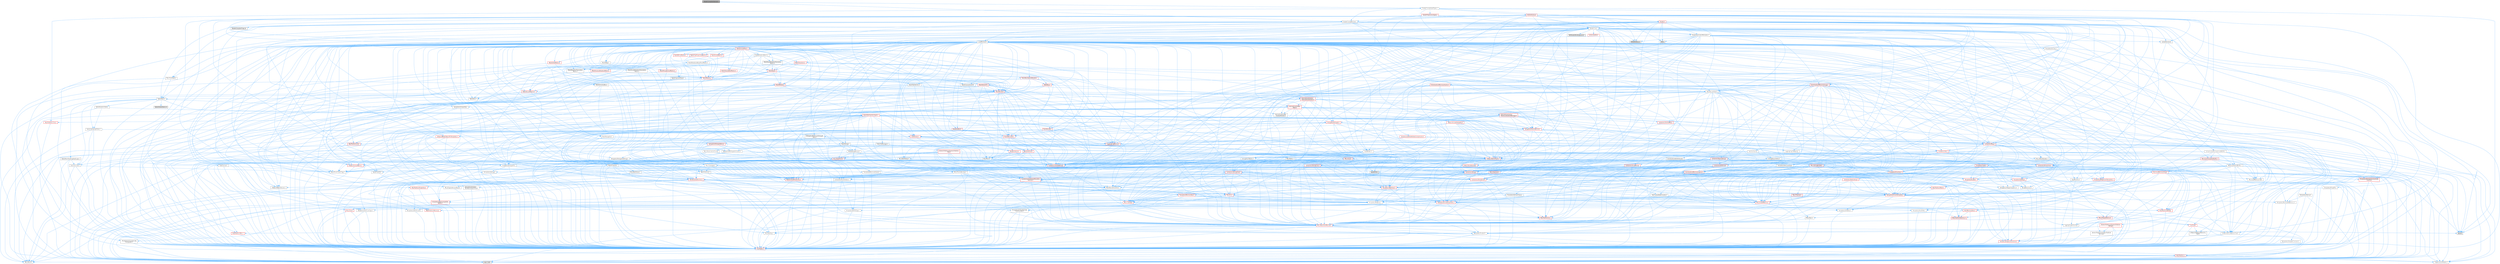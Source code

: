 digraph "ShaderCompilerInternal.h"
{
 // INTERACTIVE_SVG=YES
 // LATEX_PDF_SIZE
  bgcolor="transparent";
  edge [fontname=Helvetica,fontsize=10,labelfontname=Helvetica,labelfontsize=10];
  node [fontname=Helvetica,fontsize=10,shape=box,height=0.2,width=0.4];
  Node1 [id="Node000001",label="ShaderCompilerInternal.h",height=0.2,width=0.4,color="gray40", fillcolor="grey60", style="filled", fontcolor="black",tooltip=" "];
  Node1 -> Node2 [id="edge1_Node000001_Node000002",color="steelblue1",style="solid",tooltip=" "];
  Node2 [id="Node000002",label="ShaderCompilerCore.h",height=0.2,width=0.4,color="grey40", fillcolor="white", style="filled",URL="$d0/d99/ShaderCompilerCore_8h.html",tooltip=" "];
  Node2 -> Node3 [id="edge2_Node000002_Node000003",color="steelblue1",style="solid",tooltip=" "];
  Node3 [id="Node000003",label="CoreMinimal.h",height=0.2,width=0.4,color="grey40", fillcolor="white", style="filled",URL="$d7/d67/CoreMinimal_8h.html",tooltip=" "];
  Node3 -> Node4 [id="edge3_Node000003_Node000004",color="steelblue1",style="solid",tooltip=" "];
  Node4 [id="Node000004",label="CoreTypes.h",height=0.2,width=0.4,color="red", fillcolor="#FFF0F0", style="filled",URL="$dc/dec/CoreTypes_8h.html",tooltip=" "];
  Node4 -> Node5 [id="edge4_Node000004_Node000005",color="steelblue1",style="solid",tooltip=" "];
  Node5 [id="Node000005",label="HAL/Platform.h",height=0.2,width=0.4,color="red", fillcolor="#FFF0F0", style="filled",URL="$d9/dd0/Platform_8h.html",tooltip=" "];
  Node5 -> Node6 [id="edge5_Node000005_Node000006",color="steelblue1",style="solid",tooltip=" "];
  Node6 [id="Node000006",label="Misc/Build.h",height=0.2,width=0.4,color="grey40", fillcolor="white", style="filled",URL="$d3/dbb/Build_8h.html",tooltip=" "];
  Node5 -> Node8 [id="edge6_Node000005_Node000008",color="steelblue1",style="solid",tooltip=" "];
  Node8 [id="Node000008",label="type_traits",height=0.2,width=0.4,color="grey60", fillcolor="#E0E0E0", style="filled",tooltip=" "];
  Node5 -> Node9 [id="edge7_Node000005_Node000009",color="steelblue1",style="solid",tooltip=" "];
  Node9 [id="Node000009",label="PreprocessorHelpers.h",height=0.2,width=0.4,color="grey40", fillcolor="white", style="filled",URL="$db/ddb/PreprocessorHelpers_8h.html",tooltip=" "];
  Node3 -> Node18 [id="edge8_Node000003_Node000018",color="steelblue1",style="solid",tooltip=" "];
  Node18 [id="Node000018",label="CoreFwd.h",height=0.2,width=0.4,color="red", fillcolor="#FFF0F0", style="filled",URL="$d1/d1e/CoreFwd_8h.html",tooltip=" "];
  Node18 -> Node4 [id="edge9_Node000018_Node000004",color="steelblue1",style="solid",tooltip=" "];
  Node18 -> Node19 [id="edge10_Node000018_Node000019",color="steelblue1",style="solid",tooltip=" "];
  Node19 [id="Node000019",label="Containers/ContainersFwd.h",height=0.2,width=0.4,color="grey40", fillcolor="white", style="filled",URL="$d4/d0a/ContainersFwd_8h.html",tooltip=" "];
  Node19 -> Node5 [id="edge11_Node000019_Node000005",color="steelblue1",style="solid",tooltip=" "];
  Node19 -> Node4 [id="edge12_Node000019_Node000004",color="steelblue1",style="solid",tooltip=" "];
  Node19 -> Node20 [id="edge13_Node000019_Node000020",color="steelblue1",style="solid",tooltip=" "];
  Node20 [id="Node000020",label="Traits/IsContiguousContainer.h",height=0.2,width=0.4,color="red", fillcolor="#FFF0F0", style="filled",URL="$d5/d3c/IsContiguousContainer_8h.html",tooltip=" "];
  Node20 -> Node4 [id="edge14_Node000020_Node000004",color="steelblue1",style="solid",tooltip=" "];
  Node18 -> Node24 [id="edge15_Node000018_Node000024",color="steelblue1",style="solid",tooltip=" "];
  Node24 [id="Node000024",label="UObject/UObjectHierarchy\lFwd.h",height=0.2,width=0.4,color="grey40", fillcolor="white", style="filled",URL="$d3/d13/UObjectHierarchyFwd_8h.html",tooltip=" "];
  Node3 -> Node24 [id="edge16_Node000003_Node000024",color="steelblue1",style="solid",tooltip=" "];
  Node3 -> Node19 [id="edge17_Node000003_Node000019",color="steelblue1",style="solid",tooltip=" "];
  Node3 -> Node25 [id="edge18_Node000003_Node000025",color="steelblue1",style="solid",tooltip=" "];
  Node25 [id="Node000025",label="Misc/VarArgs.h",height=0.2,width=0.4,color="grey40", fillcolor="white", style="filled",URL="$d5/d6f/VarArgs_8h.html",tooltip=" "];
  Node25 -> Node4 [id="edge19_Node000025_Node000004",color="steelblue1",style="solid",tooltip=" "];
  Node3 -> Node26 [id="edge20_Node000003_Node000026",color="steelblue1",style="solid",tooltip=" "];
  Node26 [id="Node000026",label="Logging/LogVerbosity.h",height=0.2,width=0.4,color="grey40", fillcolor="white", style="filled",URL="$d2/d8f/LogVerbosity_8h.html",tooltip=" "];
  Node26 -> Node4 [id="edge21_Node000026_Node000004",color="steelblue1",style="solid",tooltip=" "];
  Node3 -> Node27 [id="edge22_Node000003_Node000027",color="steelblue1",style="solid",tooltip=" "];
  Node27 [id="Node000027",label="Misc/OutputDevice.h",height=0.2,width=0.4,color="red", fillcolor="#FFF0F0", style="filled",URL="$d7/d32/OutputDevice_8h.html",tooltip=" "];
  Node27 -> Node18 [id="edge23_Node000027_Node000018",color="steelblue1",style="solid",tooltip=" "];
  Node27 -> Node4 [id="edge24_Node000027_Node000004",color="steelblue1",style="solid",tooltip=" "];
  Node27 -> Node26 [id="edge25_Node000027_Node000026",color="steelblue1",style="solid",tooltip=" "];
  Node27 -> Node25 [id="edge26_Node000027_Node000025",color="steelblue1",style="solid",tooltip=" "];
  Node3 -> Node33 [id="edge27_Node000003_Node000033",color="steelblue1",style="solid",tooltip=" "];
  Node33 [id="Node000033",label="HAL/PlatformCrt.h",height=0.2,width=0.4,color="red", fillcolor="#FFF0F0", style="filled",URL="$d8/d75/PlatformCrt_8h.html",tooltip=" "];
  Node3 -> Node43 [id="edge28_Node000003_Node000043",color="steelblue1",style="solid",tooltip=" "];
  Node43 [id="Node000043",label="HAL/PlatformMisc.h",height=0.2,width=0.4,color="red", fillcolor="#FFF0F0", style="filled",URL="$d0/df5/PlatformMisc_8h.html",tooltip=" "];
  Node43 -> Node4 [id="edge29_Node000043_Node000004",color="steelblue1",style="solid",tooltip=" "];
  Node3 -> Node62 [id="edge30_Node000003_Node000062",color="steelblue1",style="solid",tooltip=" "];
  Node62 [id="Node000062",label="Misc/AssertionMacros.h",height=0.2,width=0.4,color="red", fillcolor="#FFF0F0", style="filled",URL="$d0/dfa/AssertionMacros_8h.html",tooltip=" "];
  Node62 -> Node4 [id="edge31_Node000062_Node000004",color="steelblue1",style="solid",tooltip=" "];
  Node62 -> Node5 [id="edge32_Node000062_Node000005",color="steelblue1",style="solid",tooltip=" "];
  Node62 -> Node43 [id="edge33_Node000062_Node000043",color="steelblue1",style="solid",tooltip=" "];
  Node62 -> Node9 [id="edge34_Node000062_Node000009",color="steelblue1",style="solid",tooltip=" "];
  Node62 -> Node63 [id="edge35_Node000062_Node000063",color="steelblue1",style="solid",tooltip=" "];
  Node63 [id="Node000063",label="Templates/EnableIf.h",height=0.2,width=0.4,color="grey40", fillcolor="white", style="filled",URL="$d7/d60/EnableIf_8h.html",tooltip=" "];
  Node63 -> Node4 [id="edge36_Node000063_Node000004",color="steelblue1",style="solid",tooltip=" "];
  Node62 -> Node25 [id="edge37_Node000062_Node000025",color="steelblue1",style="solid",tooltip=" "];
  Node62 -> Node70 [id="edge38_Node000062_Node000070",color="steelblue1",style="solid",tooltip=" "];
  Node70 [id="Node000070",label="atomic",height=0.2,width=0.4,color="grey60", fillcolor="#E0E0E0", style="filled",tooltip=" "];
  Node3 -> Node71 [id="edge39_Node000003_Node000071",color="steelblue1",style="solid",tooltip=" "];
  Node71 [id="Node000071",label="Templates/IsPointer.h",height=0.2,width=0.4,color="grey40", fillcolor="white", style="filled",URL="$d7/d05/IsPointer_8h.html",tooltip=" "];
  Node71 -> Node4 [id="edge40_Node000071_Node000004",color="steelblue1",style="solid",tooltip=" "];
  Node3 -> Node72 [id="edge41_Node000003_Node000072",color="steelblue1",style="solid",tooltip=" "];
  Node72 [id="Node000072",label="HAL/PlatformMemory.h",height=0.2,width=0.4,color="red", fillcolor="#FFF0F0", style="filled",URL="$de/d68/PlatformMemory_8h.html",tooltip=" "];
  Node72 -> Node4 [id="edge42_Node000072_Node000004",color="steelblue1",style="solid",tooltip=" "];
  Node3 -> Node55 [id="edge43_Node000003_Node000055",color="steelblue1",style="solid",tooltip=" "];
  Node55 [id="Node000055",label="HAL/PlatformAtomics.h",height=0.2,width=0.4,color="red", fillcolor="#FFF0F0", style="filled",URL="$d3/d36/PlatformAtomics_8h.html",tooltip=" "];
  Node55 -> Node4 [id="edge44_Node000055_Node000004",color="steelblue1",style="solid",tooltip=" "];
  Node3 -> Node77 [id="edge45_Node000003_Node000077",color="steelblue1",style="solid",tooltip=" "];
  Node77 [id="Node000077",label="Misc/Exec.h",height=0.2,width=0.4,color="grey40", fillcolor="white", style="filled",URL="$de/ddb/Exec_8h.html",tooltip=" "];
  Node77 -> Node4 [id="edge46_Node000077_Node000004",color="steelblue1",style="solid",tooltip=" "];
  Node77 -> Node62 [id="edge47_Node000077_Node000062",color="steelblue1",style="solid",tooltip=" "];
  Node3 -> Node78 [id="edge48_Node000003_Node000078",color="steelblue1",style="solid",tooltip=" "];
  Node78 [id="Node000078",label="HAL/MemoryBase.h",height=0.2,width=0.4,color="red", fillcolor="#FFF0F0", style="filled",URL="$d6/d9f/MemoryBase_8h.html",tooltip=" "];
  Node78 -> Node4 [id="edge49_Node000078_Node000004",color="steelblue1",style="solid",tooltip=" "];
  Node78 -> Node55 [id="edge50_Node000078_Node000055",color="steelblue1",style="solid",tooltip=" "];
  Node78 -> Node33 [id="edge51_Node000078_Node000033",color="steelblue1",style="solid",tooltip=" "];
  Node78 -> Node77 [id="edge52_Node000078_Node000077",color="steelblue1",style="solid",tooltip=" "];
  Node78 -> Node27 [id="edge53_Node000078_Node000027",color="steelblue1",style="solid",tooltip=" "];
  Node3 -> Node88 [id="edge54_Node000003_Node000088",color="steelblue1",style="solid",tooltip=" "];
  Node88 [id="Node000088",label="HAL/UnrealMemory.h",height=0.2,width=0.4,color="red", fillcolor="#FFF0F0", style="filled",URL="$d9/d96/UnrealMemory_8h.html",tooltip=" "];
  Node88 -> Node4 [id="edge55_Node000088_Node000004",color="steelblue1",style="solid",tooltip=" "];
  Node88 -> Node78 [id="edge56_Node000088_Node000078",color="steelblue1",style="solid",tooltip=" "];
  Node88 -> Node72 [id="edge57_Node000088_Node000072",color="steelblue1",style="solid",tooltip=" "];
  Node88 -> Node71 [id="edge58_Node000088_Node000071",color="steelblue1",style="solid",tooltip=" "];
  Node3 -> Node90 [id="edge59_Node000003_Node000090",color="steelblue1",style="solid",tooltip=" "];
  Node90 [id="Node000090",label="Templates/IsArithmetic.h",height=0.2,width=0.4,color="grey40", fillcolor="white", style="filled",URL="$d2/d5d/IsArithmetic_8h.html",tooltip=" "];
  Node90 -> Node4 [id="edge60_Node000090_Node000004",color="steelblue1",style="solid",tooltip=" "];
  Node3 -> Node84 [id="edge61_Node000003_Node000084",color="steelblue1",style="solid",tooltip=" "];
  Node84 [id="Node000084",label="Templates/AndOrNot.h",height=0.2,width=0.4,color="grey40", fillcolor="white", style="filled",URL="$db/d0a/AndOrNot_8h.html",tooltip=" "];
  Node84 -> Node4 [id="edge62_Node000084_Node000004",color="steelblue1",style="solid",tooltip=" "];
  Node3 -> Node91 [id="edge63_Node000003_Node000091",color="steelblue1",style="solid",tooltip=" "];
  Node91 [id="Node000091",label="Templates/IsPODType.h",height=0.2,width=0.4,color="grey40", fillcolor="white", style="filled",URL="$d7/db1/IsPODType_8h.html",tooltip=" "];
  Node91 -> Node4 [id="edge64_Node000091_Node000004",color="steelblue1",style="solid",tooltip=" "];
  Node3 -> Node92 [id="edge65_Node000003_Node000092",color="steelblue1",style="solid",tooltip=" "];
  Node92 [id="Node000092",label="Templates/IsUECoreType.h",height=0.2,width=0.4,color="grey40", fillcolor="white", style="filled",URL="$d1/db8/IsUECoreType_8h.html",tooltip=" "];
  Node92 -> Node4 [id="edge66_Node000092_Node000004",color="steelblue1",style="solid",tooltip=" "];
  Node92 -> Node8 [id="edge67_Node000092_Node000008",color="steelblue1",style="solid",tooltip=" "];
  Node3 -> Node85 [id="edge68_Node000003_Node000085",color="steelblue1",style="solid",tooltip=" "];
  Node85 [id="Node000085",label="Templates/IsTriviallyCopy\lConstructible.h",height=0.2,width=0.4,color="grey40", fillcolor="white", style="filled",URL="$d3/d78/IsTriviallyCopyConstructible_8h.html",tooltip=" "];
  Node85 -> Node4 [id="edge69_Node000085_Node000004",color="steelblue1",style="solid",tooltip=" "];
  Node85 -> Node8 [id="edge70_Node000085_Node000008",color="steelblue1",style="solid",tooltip=" "];
  Node3 -> Node93 [id="edge71_Node000003_Node000093",color="steelblue1",style="solid",tooltip=" "];
  Node93 [id="Node000093",label="Templates/UnrealTypeTraits.h",height=0.2,width=0.4,color="red", fillcolor="#FFF0F0", style="filled",URL="$d2/d2d/UnrealTypeTraits_8h.html",tooltip=" "];
  Node93 -> Node4 [id="edge72_Node000093_Node000004",color="steelblue1",style="solid",tooltip=" "];
  Node93 -> Node71 [id="edge73_Node000093_Node000071",color="steelblue1",style="solid",tooltip=" "];
  Node93 -> Node62 [id="edge74_Node000093_Node000062",color="steelblue1",style="solid",tooltip=" "];
  Node93 -> Node84 [id="edge75_Node000093_Node000084",color="steelblue1",style="solid",tooltip=" "];
  Node93 -> Node63 [id="edge76_Node000093_Node000063",color="steelblue1",style="solid",tooltip=" "];
  Node93 -> Node90 [id="edge77_Node000093_Node000090",color="steelblue1",style="solid",tooltip=" "];
  Node93 -> Node91 [id="edge78_Node000093_Node000091",color="steelblue1",style="solid",tooltip=" "];
  Node93 -> Node92 [id="edge79_Node000093_Node000092",color="steelblue1",style="solid",tooltip=" "];
  Node93 -> Node85 [id="edge80_Node000093_Node000085",color="steelblue1",style="solid",tooltip=" "];
  Node3 -> Node63 [id="edge81_Node000003_Node000063",color="steelblue1",style="solid",tooltip=" "];
  Node3 -> Node95 [id="edge82_Node000003_Node000095",color="steelblue1",style="solid",tooltip=" "];
  Node95 [id="Node000095",label="Templates/RemoveReference.h",height=0.2,width=0.4,color="grey40", fillcolor="white", style="filled",URL="$da/dbe/RemoveReference_8h.html",tooltip=" "];
  Node95 -> Node4 [id="edge83_Node000095_Node000004",color="steelblue1",style="solid",tooltip=" "];
  Node3 -> Node96 [id="edge84_Node000003_Node000096",color="steelblue1",style="solid",tooltip=" "];
  Node96 [id="Node000096",label="Templates/IntegralConstant.h",height=0.2,width=0.4,color="grey40", fillcolor="white", style="filled",URL="$db/d1b/IntegralConstant_8h.html",tooltip=" "];
  Node96 -> Node4 [id="edge85_Node000096_Node000004",color="steelblue1",style="solid",tooltip=" "];
  Node3 -> Node97 [id="edge86_Node000003_Node000097",color="steelblue1",style="solid",tooltip=" "];
  Node97 [id="Node000097",label="Templates/IsClass.h",height=0.2,width=0.4,color="grey40", fillcolor="white", style="filled",URL="$db/dcb/IsClass_8h.html",tooltip=" "];
  Node97 -> Node4 [id="edge87_Node000097_Node000004",color="steelblue1",style="solid",tooltip=" "];
  Node3 -> Node98 [id="edge88_Node000003_Node000098",color="steelblue1",style="solid",tooltip=" "];
  Node98 [id="Node000098",label="Templates/TypeCompatible\lBytes.h",height=0.2,width=0.4,color="red", fillcolor="#FFF0F0", style="filled",URL="$df/d0a/TypeCompatibleBytes_8h.html",tooltip=" "];
  Node98 -> Node4 [id="edge89_Node000098_Node000004",color="steelblue1",style="solid",tooltip=" "];
  Node98 -> Node8 [id="edge90_Node000098_Node000008",color="steelblue1",style="solid",tooltip=" "];
  Node3 -> Node20 [id="edge91_Node000003_Node000020",color="steelblue1",style="solid",tooltip=" "];
  Node3 -> Node99 [id="edge92_Node000003_Node000099",color="steelblue1",style="solid",tooltip=" "];
  Node99 [id="Node000099",label="Templates/UnrealTemplate.h",height=0.2,width=0.4,color="red", fillcolor="#FFF0F0", style="filled",URL="$d4/d24/UnrealTemplate_8h.html",tooltip=" "];
  Node99 -> Node4 [id="edge93_Node000099_Node000004",color="steelblue1",style="solid",tooltip=" "];
  Node99 -> Node71 [id="edge94_Node000099_Node000071",color="steelblue1",style="solid",tooltip=" "];
  Node99 -> Node88 [id="edge95_Node000099_Node000088",color="steelblue1",style="solid",tooltip=" "];
  Node99 -> Node93 [id="edge96_Node000099_Node000093",color="steelblue1",style="solid",tooltip=" "];
  Node99 -> Node95 [id="edge97_Node000099_Node000095",color="steelblue1",style="solid",tooltip=" "];
  Node99 -> Node65 [id="edge98_Node000099_Node000065",color="steelblue1",style="solid",tooltip=" "];
  Node65 [id="Node000065",label="Templates/Requires.h",height=0.2,width=0.4,color="grey40", fillcolor="white", style="filled",URL="$dc/d96/Requires_8h.html",tooltip=" "];
  Node65 -> Node63 [id="edge99_Node000065_Node000063",color="steelblue1",style="solid",tooltip=" "];
  Node65 -> Node8 [id="edge100_Node000065_Node000008",color="steelblue1",style="solid",tooltip=" "];
  Node99 -> Node98 [id="edge101_Node000099_Node000098",color="steelblue1",style="solid",tooltip=" "];
  Node99 -> Node20 [id="edge102_Node000099_Node000020",color="steelblue1",style="solid",tooltip=" "];
  Node99 -> Node8 [id="edge103_Node000099_Node000008",color="steelblue1",style="solid",tooltip=" "];
  Node3 -> Node48 [id="edge104_Node000003_Node000048",color="steelblue1",style="solid",tooltip=" "];
  Node48 [id="Node000048",label="Math/NumericLimits.h",height=0.2,width=0.4,color="grey40", fillcolor="white", style="filled",URL="$df/d1b/NumericLimits_8h.html",tooltip=" "];
  Node48 -> Node4 [id="edge105_Node000048_Node000004",color="steelblue1",style="solid",tooltip=" "];
  Node3 -> Node103 [id="edge106_Node000003_Node000103",color="steelblue1",style="solid",tooltip=" "];
  Node103 [id="Node000103",label="HAL/PlatformMath.h",height=0.2,width=0.4,color="red", fillcolor="#FFF0F0", style="filled",URL="$dc/d53/PlatformMath_8h.html",tooltip=" "];
  Node103 -> Node4 [id="edge107_Node000103_Node000004",color="steelblue1",style="solid",tooltip=" "];
  Node3 -> Node86 [id="edge108_Node000003_Node000086",color="steelblue1",style="solid",tooltip=" "];
  Node86 [id="Node000086",label="Templates/IsTriviallyCopy\lAssignable.h",height=0.2,width=0.4,color="grey40", fillcolor="white", style="filled",URL="$d2/df2/IsTriviallyCopyAssignable_8h.html",tooltip=" "];
  Node86 -> Node4 [id="edge109_Node000086_Node000004",color="steelblue1",style="solid",tooltip=" "];
  Node86 -> Node8 [id="edge110_Node000086_Node000008",color="steelblue1",style="solid",tooltip=" "];
  Node3 -> Node111 [id="edge111_Node000003_Node000111",color="steelblue1",style="solid",tooltip=" "];
  Node111 [id="Node000111",label="Templates/MemoryOps.h",height=0.2,width=0.4,color="red", fillcolor="#FFF0F0", style="filled",URL="$db/dea/MemoryOps_8h.html",tooltip=" "];
  Node111 -> Node4 [id="edge112_Node000111_Node000004",color="steelblue1",style="solid",tooltip=" "];
  Node111 -> Node88 [id="edge113_Node000111_Node000088",color="steelblue1",style="solid",tooltip=" "];
  Node111 -> Node86 [id="edge114_Node000111_Node000086",color="steelblue1",style="solid",tooltip=" "];
  Node111 -> Node85 [id="edge115_Node000111_Node000085",color="steelblue1",style="solid",tooltip=" "];
  Node111 -> Node65 [id="edge116_Node000111_Node000065",color="steelblue1",style="solid",tooltip=" "];
  Node111 -> Node93 [id="edge117_Node000111_Node000093",color="steelblue1",style="solid",tooltip=" "];
  Node111 -> Node8 [id="edge118_Node000111_Node000008",color="steelblue1",style="solid",tooltip=" "];
  Node3 -> Node112 [id="edge119_Node000003_Node000112",color="steelblue1",style="solid",tooltip=" "];
  Node112 [id="Node000112",label="Containers/ContainerAllocation\lPolicies.h",height=0.2,width=0.4,color="red", fillcolor="#FFF0F0", style="filled",URL="$d7/dff/ContainerAllocationPolicies_8h.html",tooltip=" "];
  Node112 -> Node4 [id="edge120_Node000112_Node000004",color="steelblue1",style="solid",tooltip=" "];
  Node112 -> Node112 [id="edge121_Node000112_Node000112",color="steelblue1",style="solid",tooltip=" "];
  Node112 -> Node103 [id="edge122_Node000112_Node000103",color="steelblue1",style="solid",tooltip=" "];
  Node112 -> Node88 [id="edge123_Node000112_Node000088",color="steelblue1",style="solid",tooltip=" "];
  Node112 -> Node48 [id="edge124_Node000112_Node000048",color="steelblue1",style="solid",tooltip=" "];
  Node112 -> Node62 [id="edge125_Node000112_Node000062",color="steelblue1",style="solid",tooltip=" "];
  Node112 -> Node111 [id="edge126_Node000112_Node000111",color="steelblue1",style="solid",tooltip=" "];
  Node112 -> Node98 [id="edge127_Node000112_Node000098",color="steelblue1",style="solid",tooltip=" "];
  Node112 -> Node8 [id="edge128_Node000112_Node000008",color="steelblue1",style="solid",tooltip=" "];
  Node3 -> Node115 [id="edge129_Node000003_Node000115",color="steelblue1",style="solid",tooltip=" "];
  Node115 [id="Node000115",label="Templates/IsEnumClass.h",height=0.2,width=0.4,color="grey40", fillcolor="white", style="filled",URL="$d7/d15/IsEnumClass_8h.html",tooltip=" "];
  Node115 -> Node4 [id="edge130_Node000115_Node000004",color="steelblue1",style="solid",tooltip=" "];
  Node115 -> Node84 [id="edge131_Node000115_Node000084",color="steelblue1",style="solid",tooltip=" "];
  Node3 -> Node116 [id="edge132_Node000003_Node000116",color="steelblue1",style="solid",tooltip=" "];
  Node116 [id="Node000116",label="HAL/PlatformProperties.h",height=0.2,width=0.4,color="red", fillcolor="#FFF0F0", style="filled",URL="$d9/db0/PlatformProperties_8h.html",tooltip=" "];
  Node116 -> Node4 [id="edge133_Node000116_Node000004",color="steelblue1",style="solid",tooltip=" "];
  Node3 -> Node119 [id="edge134_Node000003_Node000119",color="steelblue1",style="solid",tooltip=" "];
  Node119 [id="Node000119",label="Misc/EngineVersionBase.h",height=0.2,width=0.4,color="grey40", fillcolor="white", style="filled",URL="$d5/d2b/EngineVersionBase_8h.html",tooltip=" "];
  Node119 -> Node4 [id="edge135_Node000119_Node000004",color="steelblue1",style="solid",tooltip=" "];
  Node3 -> Node120 [id="edge136_Node000003_Node000120",color="steelblue1",style="solid",tooltip=" "];
  Node120 [id="Node000120",label="Internationalization\l/TextNamespaceFwd.h",height=0.2,width=0.4,color="grey40", fillcolor="white", style="filled",URL="$d8/d97/TextNamespaceFwd_8h.html",tooltip=" "];
  Node120 -> Node4 [id="edge137_Node000120_Node000004",color="steelblue1",style="solid",tooltip=" "];
  Node3 -> Node121 [id="edge138_Node000003_Node000121",color="steelblue1",style="solid",tooltip=" "];
  Node121 [id="Node000121",label="Serialization/Archive.h",height=0.2,width=0.4,color="red", fillcolor="#FFF0F0", style="filled",URL="$d7/d3b/Archive_8h.html",tooltip=" "];
  Node121 -> Node18 [id="edge139_Node000121_Node000018",color="steelblue1",style="solid",tooltip=" "];
  Node121 -> Node4 [id="edge140_Node000121_Node000004",color="steelblue1",style="solid",tooltip=" "];
  Node121 -> Node116 [id="edge141_Node000121_Node000116",color="steelblue1",style="solid",tooltip=" "];
  Node121 -> Node120 [id="edge142_Node000121_Node000120",color="steelblue1",style="solid",tooltip=" "];
  Node121 -> Node62 [id="edge143_Node000121_Node000062",color="steelblue1",style="solid",tooltip=" "];
  Node121 -> Node6 [id="edge144_Node000121_Node000006",color="steelblue1",style="solid",tooltip=" "];
  Node121 -> Node119 [id="edge145_Node000121_Node000119",color="steelblue1",style="solid",tooltip=" "];
  Node121 -> Node25 [id="edge146_Node000121_Node000025",color="steelblue1",style="solid",tooltip=" "];
  Node121 -> Node63 [id="edge147_Node000121_Node000063",color="steelblue1",style="solid",tooltip=" "];
  Node121 -> Node115 [id="edge148_Node000121_Node000115",color="steelblue1",style="solid",tooltip=" "];
  Node121 -> Node99 [id="edge149_Node000121_Node000099",color="steelblue1",style="solid",tooltip=" "];
  Node121 -> Node124 [id="edge150_Node000121_Node000124",color="steelblue1",style="solid",tooltip=" "];
  Node124 [id="Node000124",label="UObject/ObjectVersion.h",height=0.2,width=0.4,color="grey40", fillcolor="white", style="filled",URL="$da/d63/ObjectVersion_8h.html",tooltip=" "];
  Node124 -> Node4 [id="edge151_Node000124_Node000004",color="steelblue1",style="solid",tooltip=" "];
  Node3 -> Node125 [id="edge152_Node000003_Node000125",color="steelblue1",style="solid",tooltip=" "];
  Node125 [id="Node000125",label="Templates/Less.h",height=0.2,width=0.4,color="grey40", fillcolor="white", style="filled",URL="$de/dc8/Less_8h.html",tooltip=" "];
  Node125 -> Node4 [id="edge153_Node000125_Node000004",color="steelblue1",style="solid",tooltip=" "];
  Node125 -> Node99 [id="edge154_Node000125_Node000099",color="steelblue1",style="solid",tooltip=" "];
  Node3 -> Node126 [id="edge155_Node000003_Node000126",color="steelblue1",style="solid",tooltip=" "];
  Node126 [id="Node000126",label="Templates/Sorting.h",height=0.2,width=0.4,color="red", fillcolor="#FFF0F0", style="filled",URL="$d3/d9e/Sorting_8h.html",tooltip=" "];
  Node126 -> Node4 [id="edge156_Node000126_Node000004",color="steelblue1",style="solid",tooltip=" "];
  Node126 -> Node103 [id="edge157_Node000126_Node000103",color="steelblue1",style="solid",tooltip=" "];
  Node126 -> Node125 [id="edge158_Node000126_Node000125",color="steelblue1",style="solid",tooltip=" "];
  Node3 -> Node137 [id="edge159_Node000003_Node000137",color="steelblue1",style="solid",tooltip=" "];
  Node137 [id="Node000137",label="Misc/Char.h",height=0.2,width=0.4,color="red", fillcolor="#FFF0F0", style="filled",URL="$d0/d58/Char_8h.html",tooltip=" "];
  Node137 -> Node4 [id="edge160_Node000137_Node000004",color="steelblue1",style="solid",tooltip=" "];
  Node137 -> Node8 [id="edge161_Node000137_Node000008",color="steelblue1",style="solid",tooltip=" "];
  Node3 -> Node140 [id="edge162_Node000003_Node000140",color="steelblue1",style="solid",tooltip=" "];
  Node140 [id="Node000140",label="GenericPlatform/GenericPlatform\lStricmp.h",height=0.2,width=0.4,color="grey40", fillcolor="white", style="filled",URL="$d2/d86/GenericPlatformStricmp_8h.html",tooltip=" "];
  Node140 -> Node4 [id="edge163_Node000140_Node000004",color="steelblue1",style="solid",tooltip=" "];
  Node3 -> Node141 [id="edge164_Node000003_Node000141",color="steelblue1",style="solid",tooltip=" "];
  Node141 [id="Node000141",label="GenericPlatform/GenericPlatform\lString.h",height=0.2,width=0.4,color="red", fillcolor="#FFF0F0", style="filled",URL="$dd/d20/GenericPlatformString_8h.html",tooltip=" "];
  Node141 -> Node4 [id="edge165_Node000141_Node000004",color="steelblue1",style="solid",tooltip=" "];
  Node141 -> Node140 [id="edge166_Node000141_Node000140",color="steelblue1",style="solid",tooltip=" "];
  Node141 -> Node63 [id="edge167_Node000141_Node000063",color="steelblue1",style="solid",tooltip=" "];
  Node141 -> Node8 [id="edge168_Node000141_Node000008",color="steelblue1",style="solid",tooltip=" "];
  Node3 -> Node74 [id="edge169_Node000003_Node000074",color="steelblue1",style="solid",tooltip=" "];
  Node74 [id="Node000074",label="HAL/PlatformString.h",height=0.2,width=0.4,color="red", fillcolor="#FFF0F0", style="filled",URL="$db/db5/PlatformString_8h.html",tooltip=" "];
  Node74 -> Node4 [id="edge170_Node000074_Node000004",color="steelblue1",style="solid",tooltip=" "];
  Node3 -> Node144 [id="edge171_Node000003_Node000144",color="steelblue1",style="solid",tooltip=" "];
  Node144 [id="Node000144",label="Misc/CString.h",height=0.2,width=0.4,color="red", fillcolor="#FFF0F0", style="filled",URL="$d2/d49/CString_8h.html",tooltip=" "];
  Node144 -> Node4 [id="edge172_Node000144_Node000004",color="steelblue1",style="solid",tooltip=" "];
  Node144 -> Node33 [id="edge173_Node000144_Node000033",color="steelblue1",style="solid",tooltip=" "];
  Node144 -> Node74 [id="edge174_Node000144_Node000074",color="steelblue1",style="solid",tooltip=" "];
  Node144 -> Node62 [id="edge175_Node000144_Node000062",color="steelblue1",style="solid",tooltip=" "];
  Node144 -> Node137 [id="edge176_Node000144_Node000137",color="steelblue1",style="solid",tooltip=" "];
  Node144 -> Node25 [id="edge177_Node000144_Node000025",color="steelblue1",style="solid",tooltip=" "];
  Node3 -> Node145 [id="edge178_Node000003_Node000145",color="steelblue1",style="solid",tooltip=" "];
  Node145 [id="Node000145",label="Misc/Crc.h",height=0.2,width=0.4,color="red", fillcolor="#FFF0F0", style="filled",URL="$d4/dd2/Crc_8h.html",tooltip=" "];
  Node145 -> Node4 [id="edge179_Node000145_Node000004",color="steelblue1",style="solid",tooltip=" "];
  Node145 -> Node74 [id="edge180_Node000145_Node000074",color="steelblue1",style="solid",tooltip=" "];
  Node145 -> Node62 [id="edge181_Node000145_Node000062",color="steelblue1",style="solid",tooltip=" "];
  Node145 -> Node144 [id="edge182_Node000145_Node000144",color="steelblue1",style="solid",tooltip=" "];
  Node145 -> Node137 [id="edge183_Node000145_Node000137",color="steelblue1",style="solid",tooltip=" "];
  Node145 -> Node93 [id="edge184_Node000145_Node000093",color="steelblue1",style="solid",tooltip=" "];
  Node3 -> Node136 [id="edge185_Node000003_Node000136",color="steelblue1",style="solid",tooltip=" "];
  Node136 [id="Node000136",label="Math/UnrealMathUtility.h",height=0.2,width=0.4,color="red", fillcolor="#FFF0F0", style="filled",URL="$db/db8/UnrealMathUtility_8h.html",tooltip=" "];
  Node136 -> Node4 [id="edge186_Node000136_Node000004",color="steelblue1",style="solid",tooltip=" "];
  Node136 -> Node62 [id="edge187_Node000136_Node000062",color="steelblue1",style="solid",tooltip=" "];
  Node136 -> Node103 [id="edge188_Node000136_Node000103",color="steelblue1",style="solid",tooltip=" "];
  Node136 -> Node65 [id="edge189_Node000136_Node000065",color="steelblue1",style="solid",tooltip=" "];
  Node3 -> Node146 [id="edge190_Node000003_Node000146",color="steelblue1",style="solid",tooltip=" "];
  Node146 [id="Node000146",label="Containers/UnrealString.h",height=0.2,width=0.4,color="red", fillcolor="#FFF0F0", style="filled",URL="$d5/dba/UnrealString_8h.html",tooltip=" "];
  Node3 -> Node150 [id="edge191_Node000003_Node000150",color="steelblue1",style="solid",tooltip=" "];
  Node150 [id="Node000150",label="Containers/Array.h",height=0.2,width=0.4,color="red", fillcolor="#FFF0F0", style="filled",URL="$df/dd0/Array_8h.html",tooltip=" "];
  Node150 -> Node4 [id="edge192_Node000150_Node000004",color="steelblue1",style="solid",tooltip=" "];
  Node150 -> Node62 [id="edge193_Node000150_Node000062",color="steelblue1",style="solid",tooltip=" "];
  Node150 -> Node88 [id="edge194_Node000150_Node000088",color="steelblue1",style="solid",tooltip=" "];
  Node150 -> Node93 [id="edge195_Node000150_Node000093",color="steelblue1",style="solid",tooltip=" "];
  Node150 -> Node99 [id="edge196_Node000150_Node000099",color="steelblue1",style="solid",tooltip=" "];
  Node150 -> Node112 [id="edge197_Node000150_Node000112",color="steelblue1",style="solid",tooltip=" "];
  Node150 -> Node121 [id="edge198_Node000150_Node000121",color="steelblue1",style="solid",tooltip=" "];
  Node150 -> Node129 [id="edge199_Node000150_Node000129",color="steelblue1",style="solid",tooltip=" "];
  Node129 [id="Node000129",label="Templates/Invoke.h",height=0.2,width=0.4,color="red", fillcolor="#FFF0F0", style="filled",URL="$d7/deb/Invoke_8h.html",tooltip=" "];
  Node129 -> Node4 [id="edge200_Node000129_Node000004",color="steelblue1",style="solid",tooltip=" "];
  Node129 -> Node99 [id="edge201_Node000129_Node000099",color="steelblue1",style="solid",tooltip=" "];
  Node129 -> Node8 [id="edge202_Node000129_Node000008",color="steelblue1",style="solid",tooltip=" "];
  Node150 -> Node125 [id="edge203_Node000150_Node000125",color="steelblue1",style="solid",tooltip=" "];
  Node150 -> Node65 [id="edge204_Node000150_Node000065",color="steelblue1",style="solid",tooltip=" "];
  Node150 -> Node126 [id="edge205_Node000150_Node000126",color="steelblue1",style="solid",tooltip=" "];
  Node150 -> Node173 [id="edge206_Node000150_Node000173",color="steelblue1",style="solid",tooltip=" "];
  Node173 [id="Node000173",label="Templates/AlignmentTemplates.h",height=0.2,width=0.4,color="red", fillcolor="#FFF0F0", style="filled",URL="$dd/d32/AlignmentTemplates_8h.html",tooltip=" "];
  Node173 -> Node4 [id="edge207_Node000173_Node000004",color="steelblue1",style="solid",tooltip=" "];
  Node173 -> Node71 [id="edge208_Node000173_Node000071",color="steelblue1",style="solid",tooltip=" "];
  Node150 -> Node8 [id="edge209_Node000150_Node000008",color="steelblue1",style="solid",tooltip=" "];
  Node3 -> Node174 [id="edge210_Node000003_Node000174",color="steelblue1",style="solid",tooltip=" "];
  Node174 [id="Node000174",label="Misc/FrameNumber.h",height=0.2,width=0.4,color="grey40", fillcolor="white", style="filled",URL="$dd/dbd/FrameNumber_8h.html",tooltip=" "];
  Node174 -> Node4 [id="edge211_Node000174_Node000004",color="steelblue1",style="solid",tooltip=" "];
  Node174 -> Node48 [id="edge212_Node000174_Node000048",color="steelblue1",style="solid",tooltip=" "];
  Node174 -> Node136 [id="edge213_Node000174_Node000136",color="steelblue1",style="solid",tooltip=" "];
  Node174 -> Node63 [id="edge214_Node000174_Node000063",color="steelblue1",style="solid",tooltip=" "];
  Node174 -> Node93 [id="edge215_Node000174_Node000093",color="steelblue1",style="solid",tooltip=" "];
  Node3 -> Node175 [id="edge216_Node000003_Node000175",color="steelblue1",style="solid",tooltip=" "];
  Node175 [id="Node000175",label="Misc/Timespan.h",height=0.2,width=0.4,color="grey40", fillcolor="white", style="filled",URL="$da/dd9/Timespan_8h.html",tooltip=" "];
  Node175 -> Node4 [id="edge217_Node000175_Node000004",color="steelblue1",style="solid",tooltip=" "];
  Node175 -> Node176 [id="edge218_Node000175_Node000176",color="steelblue1",style="solid",tooltip=" "];
  Node176 [id="Node000176",label="Math/Interval.h",height=0.2,width=0.4,color="grey40", fillcolor="white", style="filled",URL="$d1/d55/Interval_8h.html",tooltip=" "];
  Node176 -> Node4 [id="edge219_Node000176_Node000004",color="steelblue1",style="solid",tooltip=" "];
  Node176 -> Node90 [id="edge220_Node000176_Node000090",color="steelblue1",style="solid",tooltip=" "];
  Node176 -> Node93 [id="edge221_Node000176_Node000093",color="steelblue1",style="solid",tooltip=" "];
  Node176 -> Node48 [id="edge222_Node000176_Node000048",color="steelblue1",style="solid",tooltip=" "];
  Node176 -> Node136 [id="edge223_Node000176_Node000136",color="steelblue1",style="solid",tooltip=" "];
  Node175 -> Node136 [id="edge224_Node000175_Node000136",color="steelblue1",style="solid",tooltip=" "];
  Node175 -> Node62 [id="edge225_Node000175_Node000062",color="steelblue1",style="solid",tooltip=" "];
  Node3 -> Node177 [id="edge226_Node000003_Node000177",color="steelblue1",style="solid",tooltip=" "];
  Node177 [id="Node000177",label="Containers/StringConv.h",height=0.2,width=0.4,color="red", fillcolor="#FFF0F0", style="filled",URL="$d3/ddf/StringConv_8h.html",tooltip=" "];
  Node177 -> Node4 [id="edge227_Node000177_Node000004",color="steelblue1",style="solid",tooltip=" "];
  Node177 -> Node62 [id="edge228_Node000177_Node000062",color="steelblue1",style="solid",tooltip=" "];
  Node177 -> Node112 [id="edge229_Node000177_Node000112",color="steelblue1",style="solid",tooltip=" "];
  Node177 -> Node150 [id="edge230_Node000177_Node000150",color="steelblue1",style="solid",tooltip=" "];
  Node177 -> Node144 [id="edge231_Node000177_Node000144",color="steelblue1",style="solid",tooltip=" "];
  Node177 -> Node178 [id="edge232_Node000177_Node000178",color="steelblue1",style="solid",tooltip=" "];
  Node178 [id="Node000178",label="Templates/IsArray.h",height=0.2,width=0.4,color="grey40", fillcolor="white", style="filled",URL="$d8/d8d/IsArray_8h.html",tooltip=" "];
  Node178 -> Node4 [id="edge233_Node000178_Node000004",color="steelblue1",style="solid",tooltip=" "];
  Node177 -> Node99 [id="edge234_Node000177_Node000099",color="steelblue1",style="solid",tooltip=" "];
  Node177 -> Node93 [id="edge235_Node000177_Node000093",color="steelblue1",style="solid",tooltip=" "];
  Node177 -> Node20 [id="edge236_Node000177_Node000020",color="steelblue1",style="solid",tooltip=" "];
  Node177 -> Node8 [id="edge237_Node000177_Node000008",color="steelblue1",style="solid",tooltip=" "];
  Node3 -> Node179 [id="edge238_Node000003_Node000179",color="steelblue1",style="solid",tooltip=" "];
  Node179 [id="Node000179",label="UObject/UnrealNames.h",height=0.2,width=0.4,color="red", fillcolor="#FFF0F0", style="filled",URL="$d8/db1/UnrealNames_8h.html",tooltip=" "];
  Node179 -> Node4 [id="edge239_Node000179_Node000004",color="steelblue1",style="solid",tooltip=" "];
  Node3 -> Node181 [id="edge240_Node000003_Node000181",color="steelblue1",style="solid",tooltip=" "];
  Node181 [id="Node000181",label="UObject/NameTypes.h",height=0.2,width=0.4,color="red", fillcolor="#FFF0F0", style="filled",URL="$d6/d35/NameTypes_8h.html",tooltip=" "];
  Node181 -> Node4 [id="edge241_Node000181_Node000004",color="steelblue1",style="solid",tooltip=" "];
  Node181 -> Node62 [id="edge242_Node000181_Node000062",color="steelblue1",style="solid",tooltip=" "];
  Node181 -> Node88 [id="edge243_Node000181_Node000088",color="steelblue1",style="solid",tooltip=" "];
  Node181 -> Node93 [id="edge244_Node000181_Node000093",color="steelblue1",style="solid",tooltip=" "];
  Node181 -> Node99 [id="edge245_Node000181_Node000099",color="steelblue1",style="solid",tooltip=" "];
  Node181 -> Node146 [id="edge246_Node000181_Node000146",color="steelblue1",style="solid",tooltip=" "];
  Node181 -> Node182 [id="edge247_Node000181_Node000182",color="steelblue1",style="solid",tooltip=" "];
  Node182 [id="Node000182",label="HAL/CriticalSection.h",height=0.2,width=0.4,color="red", fillcolor="#FFF0F0", style="filled",URL="$d6/d90/CriticalSection_8h.html",tooltip=" "];
  Node181 -> Node177 [id="edge248_Node000181_Node000177",color="steelblue1",style="solid",tooltip=" "];
  Node181 -> Node45 [id="edge249_Node000181_Node000045",color="steelblue1",style="solid",tooltip=" "];
  Node45 [id="Node000045",label="Containers/StringFwd.h",height=0.2,width=0.4,color="red", fillcolor="#FFF0F0", style="filled",URL="$df/d37/StringFwd_8h.html",tooltip=" "];
  Node45 -> Node4 [id="edge250_Node000045_Node000004",color="steelblue1",style="solid",tooltip=" "];
  Node45 -> Node20 [id="edge251_Node000045_Node000020",color="steelblue1",style="solid",tooltip=" "];
  Node181 -> Node179 [id="edge252_Node000181_Node000179",color="steelblue1",style="solid",tooltip=" "];
  Node181 -> Node158 [id="edge253_Node000181_Node000158",color="steelblue1",style="solid",tooltip=" "];
  Node158 [id="Node000158",label="Serialization/MemoryLayout.h",height=0.2,width=0.4,color="red", fillcolor="#FFF0F0", style="filled",URL="$d7/d66/MemoryLayout_8h.html",tooltip=" "];
  Node158 -> Node161 [id="edge254_Node000158_Node000161",color="steelblue1",style="solid",tooltip=" "];
  Node161 [id="Node000161",label="Containers/EnumAsByte.h",height=0.2,width=0.4,color="grey40", fillcolor="white", style="filled",URL="$d6/d9a/EnumAsByte_8h.html",tooltip=" "];
  Node161 -> Node4 [id="edge255_Node000161_Node000004",color="steelblue1",style="solid",tooltip=" "];
  Node161 -> Node91 [id="edge256_Node000161_Node000091",color="steelblue1",style="solid",tooltip=" "];
  Node161 -> Node162 [id="edge257_Node000161_Node000162",color="steelblue1",style="solid",tooltip=" "];
  Node162 [id="Node000162",label="Templates/TypeHash.h",height=0.2,width=0.4,color="red", fillcolor="#FFF0F0", style="filled",URL="$d1/d62/TypeHash_8h.html",tooltip=" "];
  Node162 -> Node4 [id="edge258_Node000162_Node000004",color="steelblue1",style="solid",tooltip=" "];
  Node162 -> Node65 [id="edge259_Node000162_Node000065",color="steelblue1",style="solid",tooltip=" "];
  Node162 -> Node145 [id="edge260_Node000162_Node000145",color="steelblue1",style="solid",tooltip=" "];
  Node162 -> Node8 [id="edge261_Node000162_Node000008",color="steelblue1",style="solid",tooltip=" "];
  Node158 -> Node45 [id="edge262_Node000158_Node000045",color="steelblue1",style="solid",tooltip=" "];
  Node158 -> Node88 [id="edge263_Node000158_Node000088",color="steelblue1",style="solid",tooltip=" "];
  Node158 -> Node63 [id="edge264_Node000158_Node000063",color="steelblue1",style="solid",tooltip=" "];
  Node158 -> Node99 [id="edge265_Node000158_Node000099",color="steelblue1",style="solid",tooltip=" "];
  Node181 -> Node185 [id="edge266_Node000181_Node000185",color="steelblue1",style="solid",tooltip=" "];
  Node185 [id="Node000185",label="Misc/StringBuilder.h",height=0.2,width=0.4,color="red", fillcolor="#FFF0F0", style="filled",URL="$d4/d52/StringBuilder_8h.html",tooltip=" "];
  Node185 -> Node45 [id="edge267_Node000185_Node000045",color="steelblue1",style="solid",tooltip=" "];
  Node185 -> Node186 [id="edge268_Node000185_Node000186",color="steelblue1",style="solid",tooltip=" "];
  Node186 [id="Node000186",label="Containers/StringView.h",height=0.2,width=0.4,color="red", fillcolor="#FFF0F0", style="filled",URL="$dd/dea/StringView_8h.html",tooltip=" "];
  Node186 -> Node4 [id="edge269_Node000186_Node000004",color="steelblue1",style="solid",tooltip=" "];
  Node186 -> Node45 [id="edge270_Node000186_Node000045",color="steelblue1",style="solid",tooltip=" "];
  Node186 -> Node88 [id="edge271_Node000186_Node000088",color="steelblue1",style="solid",tooltip=" "];
  Node186 -> Node48 [id="edge272_Node000186_Node000048",color="steelblue1",style="solid",tooltip=" "];
  Node186 -> Node136 [id="edge273_Node000186_Node000136",color="steelblue1",style="solid",tooltip=" "];
  Node186 -> Node145 [id="edge274_Node000186_Node000145",color="steelblue1",style="solid",tooltip=" "];
  Node186 -> Node144 [id="edge275_Node000186_Node000144",color="steelblue1",style="solid",tooltip=" "];
  Node186 -> Node65 [id="edge276_Node000186_Node000065",color="steelblue1",style="solid",tooltip=" "];
  Node186 -> Node99 [id="edge277_Node000186_Node000099",color="steelblue1",style="solid",tooltip=" "];
  Node186 -> Node20 [id="edge278_Node000186_Node000020",color="steelblue1",style="solid",tooltip=" "];
  Node186 -> Node8 [id="edge279_Node000186_Node000008",color="steelblue1",style="solid",tooltip=" "];
  Node185 -> Node4 [id="edge280_Node000185_Node000004",color="steelblue1",style="solid",tooltip=" "];
  Node185 -> Node74 [id="edge281_Node000185_Node000074",color="steelblue1",style="solid",tooltip=" "];
  Node185 -> Node88 [id="edge282_Node000185_Node000088",color="steelblue1",style="solid",tooltip=" "];
  Node185 -> Node62 [id="edge283_Node000185_Node000062",color="steelblue1",style="solid",tooltip=" "];
  Node185 -> Node144 [id="edge284_Node000185_Node000144",color="steelblue1",style="solid",tooltip=" "];
  Node185 -> Node63 [id="edge285_Node000185_Node000063",color="steelblue1",style="solid",tooltip=" "];
  Node185 -> Node65 [id="edge286_Node000185_Node000065",color="steelblue1",style="solid",tooltip=" "];
  Node185 -> Node99 [id="edge287_Node000185_Node000099",color="steelblue1",style="solid",tooltip=" "];
  Node185 -> Node93 [id="edge288_Node000185_Node000093",color="steelblue1",style="solid",tooltip=" "];
  Node185 -> Node20 [id="edge289_Node000185_Node000020",color="steelblue1",style="solid",tooltip=" "];
  Node185 -> Node8 [id="edge290_Node000185_Node000008",color="steelblue1",style="solid",tooltip=" "];
  Node3 -> Node189 [id="edge291_Node000003_Node000189",color="steelblue1",style="solid",tooltip=" "];
  Node189 [id="Node000189",label="Misc/Parse.h",height=0.2,width=0.4,color="grey40", fillcolor="white", style="filled",URL="$dc/d71/Parse_8h.html",tooltip=" "];
  Node189 -> Node45 [id="edge292_Node000189_Node000045",color="steelblue1",style="solid",tooltip=" "];
  Node189 -> Node146 [id="edge293_Node000189_Node000146",color="steelblue1",style="solid",tooltip=" "];
  Node189 -> Node4 [id="edge294_Node000189_Node000004",color="steelblue1",style="solid",tooltip=" "];
  Node189 -> Node33 [id="edge295_Node000189_Node000033",color="steelblue1",style="solid",tooltip=" "];
  Node189 -> Node6 [id="edge296_Node000189_Node000006",color="steelblue1",style="solid",tooltip=" "];
  Node189 -> Node50 [id="edge297_Node000189_Node000050",color="steelblue1",style="solid",tooltip=" "];
  Node50 [id="Node000050",label="Misc/EnumClassFlags.h",height=0.2,width=0.4,color="grey40", fillcolor="white", style="filled",URL="$d8/de7/EnumClassFlags_8h.html",tooltip=" "];
  Node189 -> Node190 [id="edge298_Node000189_Node000190",color="steelblue1",style="solid",tooltip=" "];
  Node190 [id="Node000190",label="Templates/Function.h",height=0.2,width=0.4,color="red", fillcolor="#FFF0F0", style="filled",URL="$df/df5/Function_8h.html",tooltip=" "];
  Node190 -> Node4 [id="edge299_Node000190_Node000004",color="steelblue1",style="solid",tooltip=" "];
  Node190 -> Node62 [id="edge300_Node000190_Node000062",color="steelblue1",style="solid",tooltip=" "];
  Node190 -> Node88 [id="edge301_Node000190_Node000088",color="steelblue1",style="solid",tooltip=" "];
  Node190 -> Node93 [id="edge302_Node000190_Node000093",color="steelblue1",style="solid",tooltip=" "];
  Node190 -> Node129 [id="edge303_Node000190_Node000129",color="steelblue1",style="solid",tooltip=" "];
  Node190 -> Node99 [id="edge304_Node000190_Node000099",color="steelblue1",style="solid",tooltip=" "];
  Node190 -> Node65 [id="edge305_Node000190_Node000065",color="steelblue1",style="solid",tooltip=" "];
  Node190 -> Node136 [id="edge306_Node000190_Node000136",color="steelblue1",style="solid",tooltip=" "];
  Node190 -> Node8 [id="edge307_Node000190_Node000008",color="steelblue1",style="solid",tooltip=" "];
  Node3 -> Node173 [id="edge308_Node000003_Node000173",color="steelblue1",style="solid",tooltip=" "];
  Node3 -> Node192 [id="edge309_Node000003_Node000192",color="steelblue1",style="solid",tooltip=" "];
  Node192 [id="Node000192",label="Misc/StructBuilder.h",height=0.2,width=0.4,color="grey40", fillcolor="white", style="filled",URL="$d9/db3/StructBuilder_8h.html",tooltip=" "];
  Node192 -> Node4 [id="edge310_Node000192_Node000004",color="steelblue1",style="solid",tooltip=" "];
  Node192 -> Node136 [id="edge311_Node000192_Node000136",color="steelblue1",style="solid",tooltip=" "];
  Node192 -> Node173 [id="edge312_Node000192_Node000173",color="steelblue1",style="solid",tooltip=" "];
  Node3 -> Node105 [id="edge313_Node000003_Node000105",color="steelblue1",style="solid",tooltip=" "];
  Node105 [id="Node000105",label="Templates/Decay.h",height=0.2,width=0.4,color="grey40", fillcolor="white", style="filled",URL="$dd/d0f/Decay_8h.html",tooltip=" "];
  Node105 -> Node4 [id="edge314_Node000105_Node000004",color="steelblue1",style="solid",tooltip=" "];
  Node105 -> Node95 [id="edge315_Node000105_Node000095",color="steelblue1",style="solid",tooltip=" "];
  Node105 -> Node8 [id="edge316_Node000105_Node000008",color="steelblue1",style="solid",tooltip=" "];
  Node3 -> Node193 [id="edge317_Node000003_Node000193",color="steelblue1",style="solid",tooltip=" "];
  Node193 [id="Node000193",label="Templates/PointerIsConvertible\lFromTo.h",height=0.2,width=0.4,color="red", fillcolor="#FFF0F0", style="filled",URL="$d6/d65/PointerIsConvertibleFromTo_8h.html",tooltip=" "];
  Node193 -> Node4 [id="edge318_Node000193_Node000004",color="steelblue1",style="solid",tooltip=" "];
  Node193 -> Node8 [id="edge319_Node000193_Node000008",color="steelblue1",style="solid",tooltip=" "];
  Node3 -> Node129 [id="edge320_Node000003_Node000129",color="steelblue1",style="solid",tooltip=" "];
  Node3 -> Node190 [id="edge321_Node000003_Node000190",color="steelblue1",style="solid",tooltip=" "];
  Node3 -> Node162 [id="edge322_Node000003_Node000162",color="steelblue1",style="solid",tooltip=" "];
  Node3 -> Node194 [id="edge323_Node000003_Node000194",color="steelblue1",style="solid",tooltip=" "];
  Node194 [id="Node000194",label="Containers/ScriptArray.h",height=0.2,width=0.4,color="red", fillcolor="#FFF0F0", style="filled",URL="$dc/daf/ScriptArray_8h.html",tooltip=" "];
  Node194 -> Node4 [id="edge324_Node000194_Node000004",color="steelblue1",style="solid",tooltip=" "];
  Node194 -> Node62 [id="edge325_Node000194_Node000062",color="steelblue1",style="solid",tooltip=" "];
  Node194 -> Node88 [id="edge326_Node000194_Node000088",color="steelblue1",style="solid",tooltip=" "];
  Node194 -> Node112 [id="edge327_Node000194_Node000112",color="steelblue1",style="solid",tooltip=" "];
  Node194 -> Node150 [id="edge328_Node000194_Node000150",color="steelblue1",style="solid",tooltip=" "];
  Node3 -> Node195 [id="edge329_Node000003_Node000195",color="steelblue1",style="solid",tooltip=" "];
  Node195 [id="Node000195",label="Containers/BitArray.h",height=0.2,width=0.4,color="red", fillcolor="#FFF0F0", style="filled",URL="$d1/de4/BitArray_8h.html",tooltip=" "];
  Node195 -> Node112 [id="edge330_Node000195_Node000112",color="steelblue1",style="solid",tooltip=" "];
  Node195 -> Node4 [id="edge331_Node000195_Node000004",color="steelblue1",style="solid",tooltip=" "];
  Node195 -> Node55 [id="edge332_Node000195_Node000055",color="steelblue1",style="solid",tooltip=" "];
  Node195 -> Node88 [id="edge333_Node000195_Node000088",color="steelblue1",style="solid",tooltip=" "];
  Node195 -> Node136 [id="edge334_Node000195_Node000136",color="steelblue1",style="solid",tooltip=" "];
  Node195 -> Node62 [id="edge335_Node000195_Node000062",color="steelblue1",style="solid",tooltip=" "];
  Node195 -> Node50 [id="edge336_Node000195_Node000050",color="steelblue1",style="solid",tooltip=" "];
  Node195 -> Node121 [id="edge337_Node000195_Node000121",color="steelblue1",style="solid",tooltip=" "];
  Node195 -> Node158 [id="edge338_Node000195_Node000158",color="steelblue1",style="solid",tooltip=" "];
  Node195 -> Node63 [id="edge339_Node000195_Node000063",color="steelblue1",style="solid",tooltip=" "];
  Node195 -> Node129 [id="edge340_Node000195_Node000129",color="steelblue1",style="solid",tooltip=" "];
  Node195 -> Node99 [id="edge341_Node000195_Node000099",color="steelblue1",style="solid",tooltip=" "];
  Node195 -> Node93 [id="edge342_Node000195_Node000093",color="steelblue1",style="solid",tooltip=" "];
  Node3 -> Node196 [id="edge343_Node000003_Node000196",color="steelblue1",style="solid",tooltip=" "];
  Node196 [id="Node000196",label="Containers/SparseArray.h",height=0.2,width=0.4,color="red", fillcolor="#FFF0F0", style="filled",URL="$d5/dbf/SparseArray_8h.html",tooltip=" "];
  Node196 -> Node4 [id="edge344_Node000196_Node000004",color="steelblue1",style="solid",tooltip=" "];
  Node196 -> Node62 [id="edge345_Node000196_Node000062",color="steelblue1",style="solid",tooltip=" "];
  Node196 -> Node88 [id="edge346_Node000196_Node000088",color="steelblue1",style="solid",tooltip=" "];
  Node196 -> Node93 [id="edge347_Node000196_Node000093",color="steelblue1",style="solid",tooltip=" "];
  Node196 -> Node99 [id="edge348_Node000196_Node000099",color="steelblue1",style="solid",tooltip=" "];
  Node196 -> Node112 [id="edge349_Node000196_Node000112",color="steelblue1",style="solid",tooltip=" "];
  Node196 -> Node125 [id="edge350_Node000196_Node000125",color="steelblue1",style="solid",tooltip=" "];
  Node196 -> Node150 [id="edge351_Node000196_Node000150",color="steelblue1",style="solid",tooltip=" "];
  Node196 -> Node136 [id="edge352_Node000196_Node000136",color="steelblue1",style="solid",tooltip=" "];
  Node196 -> Node194 [id="edge353_Node000196_Node000194",color="steelblue1",style="solid",tooltip=" "];
  Node196 -> Node195 [id="edge354_Node000196_Node000195",color="steelblue1",style="solid",tooltip=" "];
  Node196 -> Node146 [id="edge355_Node000196_Node000146",color="steelblue1",style="solid",tooltip=" "];
  Node3 -> Node212 [id="edge356_Node000003_Node000212",color="steelblue1",style="solid",tooltip=" "];
  Node212 [id="Node000212",label="Containers/Set.h",height=0.2,width=0.4,color="red", fillcolor="#FFF0F0", style="filled",URL="$d4/d45/Set_8h.html",tooltip=" "];
  Node212 -> Node112 [id="edge357_Node000212_Node000112",color="steelblue1",style="solid",tooltip=" "];
  Node212 -> Node196 [id="edge358_Node000212_Node000196",color="steelblue1",style="solid",tooltip=" "];
  Node212 -> Node19 [id="edge359_Node000212_Node000019",color="steelblue1",style="solid",tooltip=" "];
  Node212 -> Node136 [id="edge360_Node000212_Node000136",color="steelblue1",style="solid",tooltip=" "];
  Node212 -> Node62 [id="edge361_Node000212_Node000062",color="steelblue1",style="solid",tooltip=" "];
  Node212 -> Node192 [id="edge362_Node000212_Node000192",color="steelblue1",style="solid",tooltip=" "];
  Node212 -> Node190 [id="edge363_Node000212_Node000190",color="steelblue1",style="solid",tooltip=" "];
  Node212 -> Node126 [id="edge364_Node000212_Node000126",color="steelblue1",style="solid",tooltip=" "];
  Node212 -> Node162 [id="edge365_Node000212_Node000162",color="steelblue1",style="solid",tooltip=" "];
  Node212 -> Node99 [id="edge366_Node000212_Node000099",color="steelblue1",style="solid",tooltip=" "];
  Node212 -> Node8 [id="edge367_Node000212_Node000008",color="steelblue1",style="solid",tooltip=" "];
  Node3 -> Node215 [id="edge368_Node000003_Node000215",color="steelblue1",style="solid",tooltip=" "];
  Node215 [id="Node000215",label="Algo/Reverse.h",height=0.2,width=0.4,color="grey40", fillcolor="white", style="filled",URL="$d5/d93/Reverse_8h.html",tooltip=" "];
  Node215 -> Node4 [id="edge369_Node000215_Node000004",color="steelblue1",style="solid",tooltip=" "];
  Node215 -> Node99 [id="edge370_Node000215_Node000099",color="steelblue1",style="solid",tooltip=" "];
  Node3 -> Node216 [id="edge371_Node000003_Node000216",color="steelblue1",style="solid",tooltip=" "];
  Node216 [id="Node000216",label="Containers/Map.h",height=0.2,width=0.4,color="red", fillcolor="#FFF0F0", style="filled",URL="$df/d79/Map_8h.html",tooltip=" "];
  Node216 -> Node4 [id="edge372_Node000216_Node000004",color="steelblue1",style="solid",tooltip=" "];
  Node216 -> Node215 [id="edge373_Node000216_Node000215",color="steelblue1",style="solid",tooltip=" "];
  Node216 -> Node212 [id="edge374_Node000216_Node000212",color="steelblue1",style="solid",tooltip=" "];
  Node216 -> Node146 [id="edge375_Node000216_Node000146",color="steelblue1",style="solid",tooltip=" "];
  Node216 -> Node62 [id="edge376_Node000216_Node000062",color="steelblue1",style="solid",tooltip=" "];
  Node216 -> Node192 [id="edge377_Node000216_Node000192",color="steelblue1",style="solid",tooltip=" "];
  Node216 -> Node190 [id="edge378_Node000216_Node000190",color="steelblue1",style="solid",tooltip=" "];
  Node216 -> Node126 [id="edge379_Node000216_Node000126",color="steelblue1",style="solid",tooltip=" "];
  Node216 -> Node217 [id="edge380_Node000216_Node000217",color="steelblue1",style="solid",tooltip=" "];
  Node217 [id="Node000217",label="Templates/Tuple.h",height=0.2,width=0.4,color="red", fillcolor="#FFF0F0", style="filled",URL="$d2/d4f/Tuple_8h.html",tooltip=" "];
  Node217 -> Node4 [id="edge381_Node000217_Node000004",color="steelblue1",style="solid",tooltip=" "];
  Node217 -> Node99 [id="edge382_Node000217_Node000099",color="steelblue1",style="solid",tooltip=" "];
  Node217 -> Node218 [id="edge383_Node000217_Node000218",color="steelblue1",style="solid",tooltip=" "];
  Node218 [id="Node000218",label="Delegates/IntegerSequence.h",height=0.2,width=0.4,color="grey40", fillcolor="white", style="filled",URL="$d2/dcc/IntegerSequence_8h.html",tooltip=" "];
  Node218 -> Node4 [id="edge384_Node000218_Node000004",color="steelblue1",style="solid",tooltip=" "];
  Node217 -> Node129 [id="edge385_Node000217_Node000129",color="steelblue1",style="solid",tooltip=" "];
  Node217 -> Node158 [id="edge386_Node000217_Node000158",color="steelblue1",style="solid",tooltip=" "];
  Node217 -> Node65 [id="edge387_Node000217_Node000065",color="steelblue1",style="solid",tooltip=" "];
  Node217 -> Node162 [id="edge388_Node000217_Node000162",color="steelblue1",style="solid",tooltip=" "];
  Node217 -> Node8 [id="edge389_Node000217_Node000008",color="steelblue1",style="solid",tooltip=" "];
  Node216 -> Node99 [id="edge390_Node000216_Node000099",color="steelblue1",style="solid",tooltip=" "];
  Node216 -> Node93 [id="edge391_Node000216_Node000093",color="steelblue1",style="solid",tooltip=" "];
  Node216 -> Node8 [id="edge392_Node000216_Node000008",color="steelblue1",style="solid",tooltip=" "];
  Node3 -> Node220 [id="edge393_Node000003_Node000220",color="steelblue1",style="solid",tooltip=" "];
  Node220 [id="Node000220",label="Math/IntPoint.h",height=0.2,width=0.4,color="red", fillcolor="#FFF0F0", style="filled",URL="$d3/df7/IntPoint_8h.html",tooltip=" "];
  Node220 -> Node4 [id="edge394_Node000220_Node000004",color="steelblue1",style="solid",tooltip=" "];
  Node220 -> Node62 [id="edge395_Node000220_Node000062",color="steelblue1",style="solid",tooltip=" "];
  Node220 -> Node189 [id="edge396_Node000220_Node000189",color="steelblue1",style="solid",tooltip=" "];
  Node220 -> Node136 [id="edge397_Node000220_Node000136",color="steelblue1",style="solid",tooltip=" "];
  Node220 -> Node146 [id="edge398_Node000220_Node000146",color="steelblue1",style="solid",tooltip=" "];
  Node220 -> Node162 [id="edge399_Node000220_Node000162",color="steelblue1",style="solid",tooltip=" "];
  Node3 -> Node222 [id="edge400_Node000003_Node000222",color="steelblue1",style="solid",tooltip=" "];
  Node222 [id="Node000222",label="Math/IntVector.h",height=0.2,width=0.4,color="red", fillcolor="#FFF0F0", style="filled",URL="$d7/d44/IntVector_8h.html",tooltip=" "];
  Node222 -> Node4 [id="edge401_Node000222_Node000004",color="steelblue1",style="solid",tooltip=" "];
  Node222 -> Node145 [id="edge402_Node000222_Node000145",color="steelblue1",style="solid",tooltip=" "];
  Node222 -> Node189 [id="edge403_Node000222_Node000189",color="steelblue1",style="solid",tooltip=" "];
  Node222 -> Node136 [id="edge404_Node000222_Node000136",color="steelblue1",style="solid",tooltip=" "];
  Node222 -> Node146 [id="edge405_Node000222_Node000146",color="steelblue1",style="solid",tooltip=" "];
  Node3 -> Node223 [id="edge406_Node000003_Node000223",color="steelblue1",style="solid",tooltip=" "];
  Node223 [id="Node000223",label="Logging/LogCategory.h",height=0.2,width=0.4,color="grey40", fillcolor="white", style="filled",URL="$d9/d36/LogCategory_8h.html",tooltip=" "];
  Node223 -> Node4 [id="edge407_Node000223_Node000004",color="steelblue1",style="solid",tooltip=" "];
  Node223 -> Node26 [id="edge408_Node000223_Node000026",color="steelblue1",style="solid",tooltip=" "];
  Node223 -> Node181 [id="edge409_Node000223_Node000181",color="steelblue1",style="solid",tooltip=" "];
  Node3 -> Node224 [id="edge410_Node000003_Node000224",color="steelblue1",style="solid",tooltip=" "];
  Node224 [id="Node000224",label="Logging/LogMacros.h",height=0.2,width=0.4,color="red", fillcolor="#FFF0F0", style="filled",URL="$d0/d16/LogMacros_8h.html",tooltip=" "];
  Node224 -> Node146 [id="edge411_Node000224_Node000146",color="steelblue1",style="solid",tooltip=" "];
  Node224 -> Node4 [id="edge412_Node000224_Node000004",color="steelblue1",style="solid",tooltip=" "];
  Node224 -> Node9 [id="edge413_Node000224_Node000009",color="steelblue1",style="solid",tooltip=" "];
  Node224 -> Node223 [id="edge414_Node000224_Node000223",color="steelblue1",style="solid",tooltip=" "];
  Node224 -> Node26 [id="edge415_Node000224_Node000026",color="steelblue1",style="solid",tooltip=" "];
  Node224 -> Node62 [id="edge416_Node000224_Node000062",color="steelblue1",style="solid",tooltip=" "];
  Node224 -> Node6 [id="edge417_Node000224_Node000006",color="steelblue1",style="solid",tooltip=" "];
  Node224 -> Node25 [id="edge418_Node000224_Node000025",color="steelblue1",style="solid",tooltip=" "];
  Node224 -> Node63 [id="edge419_Node000224_Node000063",color="steelblue1",style="solid",tooltip=" "];
  Node224 -> Node8 [id="edge420_Node000224_Node000008",color="steelblue1",style="solid",tooltip=" "];
  Node3 -> Node227 [id="edge421_Node000003_Node000227",color="steelblue1",style="solid",tooltip=" "];
  Node227 [id="Node000227",label="Math/Vector2D.h",height=0.2,width=0.4,color="red", fillcolor="#FFF0F0", style="filled",URL="$d3/db0/Vector2D_8h.html",tooltip=" "];
  Node227 -> Node4 [id="edge422_Node000227_Node000004",color="steelblue1",style="solid",tooltip=" "];
  Node227 -> Node62 [id="edge423_Node000227_Node000062",color="steelblue1",style="solid",tooltip=" "];
  Node227 -> Node145 [id="edge424_Node000227_Node000145",color="steelblue1",style="solid",tooltip=" "];
  Node227 -> Node136 [id="edge425_Node000227_Node000136",color="steelblue1",style="solid",tooltip=" "];
  Node227 -> Node146 [id="edge426_Node000227_Node000146",color="steelblue1",style="solid",tooltip=" "];
  Node227 -> Node189 [id="edge427_Node000227_Node000189",color="steelblue1",style="solid",tooltip=" "];
  Node227 -> Node220 [id="edge428_Node000227_Node000220",color="steelblue1",style="solid",tooltip=" "];
  Node227 -> Node224 [id="edge429_Node000227_Node000224",color="steelblue1",style="solid",tooltip=" "];
  Node227 -> Node8 [id="edge430_Node000227_Node000008",color="steelblue1",style="solid",tooltip=" "];
  Node3 -> Node231 [id="edge431_Node000003_Node000231",color="steelblue1",style="solid",tooltip=" "];
  Node231 [id="Node000231",label="Math/IntRect.h",height=0.2,width=0.4,color="red", fillcolor="#FFF0F0", style="filled",URL="$d7/d53/IntRect_8h.html",tooltip=" "];
  Node231 -> Node4 [id="edge432_Node000231_Node000004",color="steelblue1",style="solid",tooltip=" "];
  Node231 -> Node136 [id="edge433_Node000231_Node000136",color="steelblue1",style="solid",tooltip=" "];
  Node231 -> Node146 [id="edge434_Node000231_Node000146",color="steelblue1",style="solid",tooltip=" "];
  Node231 -> Node220 [id="edge435_Node000231_Node000220",color="steelblue1",style="solid",tooltip=" "];
  Node231 -> Node227 [id="edge436_Node000231_Node000227",color="steelblue1",style="solid",tooltip=" "];
  Node3 -> Node232 [id="edge437_Node000003_Node000232",color="steelblue1",style="solid",tooltip=" "];
  Node232 [id="Node000232",label="Misc/ByteSwap.h",height=0.2,width=0.4,color="grey40", fillcolor="white", style="filled",URL="$dc/dd7/ByteSwap_8h.html",tooltip=" "];
  Node232 -> Node4 [id="edge438_Node000232_Node000004",color="steelblue1",style="solid",tooltip=" "];
  Node232 -> Node33 [id="edge439_Node000232_Node000033",color="steelblue1",style="solid",tooltip=" "];
  Node3 -> Node161 [id="edge440_Node000003_Node000161",color="steelblue1",style="solid",tooltip=" "];
  Node3 -> Node233 [id="edge441_Node000003_Node000233",color="steelblue1",style="solid",tooltip=" "];
  Node233 [id="Node000233",label="HAL/PlatformTLS.h",height=0.2,width=0.4,color="red", fillcolor="#FFF0F0", style="filled",URL="$d0/def/PlatformTLS_8h.html",tooltip=" "];
  Node233 -> Node4 [id="edge442_Node000233_Node000004",color="steelblue1",style="solid",tooltip=" "];
  Node3 -> Node236 [id="edge443_Node000003_Node000236",color="steelblue1",style="solid",tooltip=" "];
  Node236 [id="Node000236",label="CoreGlobals.h",height=0.2,width=0.4,color="red", fillcolor="#FFF0F0", style="filled",URL="$d5/d8c/CoreGlobals_8h.html",tooltip=" "];
  Node236 -> Node146 [id="edge444_Node000236_Node000146",color="steelblue1",style="solid",tooltip=" "];
  Node236 -> Node4 [id="edge445_Node000236_Node000004",color="steelblue1",style="solid",tooltip=" "];
  Node236 -> Node233 [id="edge446_Node000236_Node000233",color="steelblue1",style="solid",tooltip=" "];
  Node236 -> Node224 [id="edge447_Node000236_Node000224",color="steelblue1",style="solid",tooltip=" "];
  Node236 -> Node6 [id="edge448_Node000236_Node000006",color="steelblue1",style="solid",tooltip=" "];
  Node236 -> Node50 [id="edge449_Node000236_Node000050",color="steelblue1",style="solid",tooltip=" "];
  Node236 -> Node27 [id="edge450_Node000236_Node000027",color="steelblue1",style="solid",tooltip=" "];
  Node236 -> Node181 [id="edge451_Node000236_Node000181",color="steelblue1",style="solid",tooltip=" "];
  Node236 -> Node70 [id="edge452_Node000236_Node000070",color="steelblue1",style="solid",tooltip=" "];
  Node3 -> Node237 [id="edge453_Node000003_Node000237",color="steelblue1",style="solid",tooltip=" "];
  Node237 [id="Node000237",label="Templates/SharedPointer.h",height=0.2,width=0.4,color="red", fillcolor="#FFF0F0", style="filled",URL="$d2/d17/SharedPointer_8h.html",tooltip=" "];
  Node237 -> Node4 [id="edge454_Node000237_Node000004",color="steelblue1",style="solid",tooltip=" "];
  Node237 -> Node193 [id="edge455_Node000237_Node000193",color="steelblue1",style="solid",tooltip=" "];
  Node237 -> Node62 [id="edge456_Node000237_Node000062",color="steelblue1",style="solid",tooltip=" "];
  Node237 -> Node88 [id="edge457_Node000237_Node000088",color="steelblue1",style="solid",tooltip=" "];
  Node237 -> Node150 [id="edge458_Node000237_Node000150",color="steelblue1",style="solid",tooltip=" "];
  Node237 -> Node216 [id="edge459_Node000237_Node000216",color="steelblue1",style="solid",tooltip=" "];
  Node237 -> Node236 [id="edge460_Node000237_Node000236",color="steelblue1",style="solid",tooltip=" "];
  Node3 -> Node242 [id="edge461_Node000003_Node000242",color="steelblue1",style="solid",tooltip=" "];
  Node242 [id="Node000242",label="Internationalization\l/CulturePointer.h",height=0.2,width=0.4,color="grey40", fillcolor="white", style="filled",URL="$d6/dbe/CulturePointer_8h.html",tooltip=" "];
  Node242 -> Node4 [id="edge462_Node000242_Node000004",color="steelblue1",style="solid",tooltip=" "];
  Node242 -> Node237 [id="edge463_Node000242_Node000237",color="steelblue1",style="solid",tooltip=" "];
  Node3 -> Node243 [id="edge464_Node000003_Node000243",color="steelblue1",style="solid",tooltip=" "];
  Node243 [id="Node000243",label="UObject/WeakObjectPtrTemplates.h",height=0.2,width=0.4,color="red", fillcolor="#FFF0F0", style="filled",URL="$d8/d3b/WeakObjectPtrTemplates_8h.html",tooltip=" "];
  Node243 -> Node4 [id="edge465_Node000243_Node000004",color="steelblue1",style="solid",tooltip=" "];
  Node243 -> Node65 [id="edge466_Node000243_Node000065",color="steelblue1",style="solid",tooltip=" "];
  Node243 -> Node216 [id="edge467_Node000243_Node000216",color="steelblue1",style="solid",tooltip=" "];
  Node243 -> Node8 [id="edge468_Node000243_Node000008",color="steelblue1",style="solid",tooltip=" "];
  Node3 -> Node246 [id="edge469_Node000003_Node000246",color="steelblue1",style="solid",tooltip=" "];
  Node246 [id="Node000246",label="Delegates/DelegateSettings.h",height=0.2,width=0.4,color="grey40", fillcolor="white", style="filled",URL="$d0/d97/DelegateSettings_8h.html",tooltip=" "];
  Node246 -> Node4 [id="edge470_Node000246_Node000004",color="steelblue1",style="solid",tooltip=" "];
  Node3 -> Node247 [id="edge471_Node000003_Node000247",color="steelblue1",style="solid",tooltip=" "];
  Node247 [id="Node000247",label="Delegates/IDelegateInstance.h",height=0.2,width=0.4,color="grey40", fillcolor="white", style="filled",URL="$d2/d10/IDelegateInstance_8h.html",tooltip=" "];
  Node247 -> Node4 [id="edge472_Node000247_Node000004",color="steelblue1",style="solid",tooltip=" "];
  Node247 -> Node162 [id="edge473_Node000247_Node000162",color="steelblue1",style="solid",tooltip=" "];
  Node247 -> Node181 [id="edge474_Node000247_Node000181",color="steelblue1",style="solid",tooltip=" "];
  Node247 -> Node246 [id="edge475_Node000247_Node000246",color="steelblue1",style="solid",tooltip=" "];
  Node3 -> Node248 [id="edge476_Node000003_Node000248",color="steelblue1",style="solid",tooltip=" "];
  Node248 [id="Node000248",label="Delegates/DelegateBase.h",height=0.2,width=0.4,color="red", fillcolor="#FFF0F0", style="filled",URL="$da/d67/DelegateBase_8h.html",tooltip=" "];
  Node248 -> Node4 [id="edge477_Node000248_Node000004",color="steelblue1",style="solid",tooltip=" "];
  Node248 -> Node112 [id="edge478_Node000248_Node000112",color="steelblue1",style="solid",tooltip=" "];
  Node248 -> Node136 [id="edge479_Node000248_Node000136",color="steelblue1",style="solid",tooltip=" "];
  Node248 -> Node181 [id="edge480_Node000248_Node000181",color="steelblue1",style="solid",tooltip=" "];
  Node248 -> Node246 [id="edge481_Node000248_Node000246",color="steelblue1",style="solid",tooltip=" "];
  Node248 -> Node247 [id="edge482_Node000248_Node000247",color="steelblue1",style="solid",tooltip=" "];
  Node3 -> Node256 [id="edge483_Node000003_Node000256",color="steelblue1",style="solid",tooltip=" "];
  Node256 [id="Node000256",label="Delegates/MulticastDelegate\lBase.h",height=0.2,width=0.4,color="grey40", fillcolor="white", style="filled",URL="$db/d16/MulticastDelegateBase_8h.html",tooltip=" "];
  Node256 -> Node240 [id="edge484_Node000256_Node000240",color="steelblue1",style="solid",tooltip=" "];
  Node240 [id="Node000240",label="AutoRTFM.h",height=0.2,width=0.4,color="grey60", fillcolor="#E0E0E0", style="filled",tooltip=" "];
  Node256 -> Node4 [id="edge485_Node000256_Node000004",color="steelblue1",style="solid",tooltip=" "];
  Node256 -> Node112 [id="edge486_Node000256_Node000112",color="steelblue1",style="solid",tooltip=" "];
  Node256 -> Node150 [id="edge487_Node000256_Node000150",color="steelblue1",style="solid",tooltip=" "];
  Node256 -> Node136 [id="edge488_Node000256_Node000136",color="steelblue1",style="solid",tooltip=" "];
  Node256 -> Node247 [id="edge489_Node000256_Node000247",color="steelblue1",style="solid",tooltip=" "];
  Node256 -> Node248 [id="edge490_Node000256_Node000248",color="steelblue1",style="solid",tooltip=" "];
  Node3 -> Node218 [id="edge491_Node000003_Node000218",color="steelblue1",style="solid",tooltip=" "];
  Node3 -> Node217 [id="edge492_Node000003_Node000217",color="steelblue1",style="solid",tooltip=" "];
  Node3 -> Node257 [id="edge493_Node000003_Node000257",color="steelblue1",style="solid",tooltip=" "];
  Node257 [id="Node000257",label="UObject/ScriptDelegates.h",height=0.2,width=0.4,color="red", fillcolor="#FFF0F0", style="filled",URL="$de/d81/ScriptDelegates_8h.html",tooltip=" "];
  Node257 -> Node150 [id="edge494_Node000257_Node000150",color="steelblue1",style="solid",tooltip=" "];
  Node257 -> Node112 [id="edge495_Node000257_Node000112",color="steelblue1",style="solid",tooltip=" "];
  Node257 -> Node146 [id="edge496_Node000257_Node000146",color="steelblue1",style="solid",tooltip=" "];
  Node257 -> Node62 [id="edge497_Node000257_Node000062",color="steelblue1",style="solid",tooltip=" "];
  Node257 -> Node237 [id="edge498_Node000257_Node000237",color="steelblue1",style="solid",tooltip=" "];
  Node257 -> Node162 [id="edge499_Node000257_Node000162",color="steelblue1",style="solid",tooltip=" "];
  Node257 -> Node93 [id="edge500_Node000257_Node000093",color="steelblue1",style="solid",tooltip=" "];
  Node257 -> Node181 [id="edge501_Node000257_Node000181",color="steelblue1",style="solid",tooltip=" "];
  Node3 -> Node259 [id="edge502_Node000003_Node000259",color="steelblue1",style="solid",tooltip=" "];
  Node259 [id="Node000259",label="Delegates/Delegate.h",height=0.2,width=0.4,color="red", fillcolor="#FFF0F0", style="filled",URL="$d4/d80/Delegate_8h.html",tooltip=" "];
  Node259 -> Node4 [id="edge503_Node000259_Node000004",color="steelblue1",style="solid",tooltip=" "];
  Node259 -> Node62 [id="edge504_Node000259_Node000062",color="steelblue1",style="solid",tooltip=" "];
  Node259 -> Node181 [id="edge505_Node000259_Node000181",color="steelblue1",style="solid",tooltip=" "];
  Node259 -> Node237 [id="edge506_Node000259_Node000237",color="steelblue1",style="solid",tooltip=" "];
  Node259 -> Node243 [id="edge507_Node000259_Node000243",color="steelblue1",style="solid",tooltip=" "];
  Node259 -> Node256 [id="edge508_Node000259_Node000256",color="steelblue1",style="solid",tooltip=" "];
  Node259 -> Node218 [id="edge509_Node000259_Node000218",color="steelblue1",style="solid",tooltip=" "];
  Node259 -> Node240 [id="edge510_Node000259_Node000240",color="steelblue1",style="solid",tooltip=" "];
  Node3 -> Node264 [id="edge511_Node000003_Node000264",color="steelblue1",style="solid",tooltip=" "];
  Node264 [id="Node000264",label="Internationalization\l/TextLocalizationManager.h",height=0.2,width=0.4,color="red", fillcolor="#FFF0F0", style="filled",URL="$d5/d2e/TextLocalizationManager_8h.html",tooltip=" "];
  Node264 -> Node150 [id="edge512_Node000264_Node000150",color="steelblue1",style="solid",tooltip=" "];
  Node264 -> Node188 [id="edge513_Node000264_Node000188",color="steelblue1",style="solid",tooltip=" "];
  Node188 [id="Node000188",label="Containers/ArrayView.h",height=0.2,width=0.4,color="red", fillcolor="#FFF0F0", style="filled",URL="$d7/df4/ArrayView_8h.html",tooltip=" "];
  Node188 -> Node4 [id="edge514_Node000188_Node000004",color="steelblue1",style="solid",tooltip=" "];
  Node188 -> Node19 [id="edge515_Node000188_Node000019",color="steelblue1",style="solid",tooltip=" "];
  Node188 -> Node62 [id="edge516_Node000188_Node000062",color="steelblue1",style="solid",tooltip=" "];
  Node188 -> Node129 [id="edge517_Node000188_Node000129",color="steelblue1",style="solid",tooltip=" "];
  Node188 -> Node93 [id="edge518_Node000188_Node000093",color="steelblue1",style="solid",tooltip=" "];
  Node188 -> Node150 [id="edge519_Node000188_Node000150",color="steelblue1",style="solid",tooltip=" "];
  Node188 -> Node136 [id="edge520_Node000188_Node000136",color="steelblue1",style="solid",tooltip=" "];
  Node188 -> Node8 [id="edge521_Node000188_Node000008",color="steelblue1",style="solid",tooltip=" "];
  Node264 -> Node112 [id="edge522_Node000264_Node000112",color="steelblue1",style="solid",tooltip=" "];
  Node264 -> Node216 [id="edge523_Node000264_Node000216",color="steelblue1",style="solid",tooltip=" "];
  Node264 -> Node212 [id="edge524_Node000264_Node000212",color="steelblue1",style="solid",tooltip=" "];
  Node264 -> Node146 [id="edge525_Node000264_Node000146",color="steelblue1",style="solid",tooltip=" "];
  Node264 -> Node4 [id="edge526_Node000264_Node000004",color="steelblue1",style="solid",tooltip=" "];
  Node264 -> Node259 [id="edge527_Node000264_Node000259",color="steelblue1",style="solid",tooltip=" "];
  Node264 -> Node182 [id="edge528_Node000264_Node000182",color="steelblue1",style="solid",tooltip=" "];
  Node264 -> Node145 [id="edge529_Node000264_Node000145",color="steelblue1",style="solid",tooltip=" "];
  Node264 -> Node50 [id="edge530_Node000264_Node000050",color="steelblue1",style="solid",tooltip=" "];
  Node264 -> Node190 [id="edge531_Node000264_Node000190",color="steelblue1",style="solid",tooltip=" "];
  Node264 -> Node237 [id="edge532_Node000264_Node000237",color="steelblue1",style="solid",tooltip=" "];
  Node264 -> Node70 [id="edge533_Node000264_Node000070",color="steelblue1",style="solid",tooltip=" "];
  Node3 -> Node205 [id="edge534_Node000003_Node000205",color="steelblue1",style="solid",tooltip=" "];
  Node205 [id="Node000205",label="Misc/Optional.h",height=0.2,width=0.4,color="red", fillcolor="#FFF0F0", style="filled",URL="$d2/dae/Optional_8h.html",tooltip=" "];
  Node205 -> Node4 [id="edge535_Node000205_Node000004",color="steelblue1",style="solid",tooltip=" "];
  Node205 -> Node62 [id="edge536_Node000205_Node000062",color="steelblue1",style="solid",tooltip=" "];
  Node205 -> Node111 [id="edge537_Node000205_Node000111",color="steelblue1",style="solid",tooltip=" "];
  Node205 -> Node99 [id="edge538_Node000205_Node000099",color="steelblue1",style="solid",tooltip=" "];
  Node205 -> Node121 [id="edge539_Node000205_Node000121",color="steelblue1",style="solid",tooltip=" "];
  Node3 -> Node178 [id="edge540_Node000003_Node000178",color="steelblue1",style="solid",tooltip=" "];
  Node3 -> Node210 [id="edge541_Node000003_Node000210",color="steelblue1",style="solid",tooltip=" "];
  Node210 [id="Node000210",label="Templates/RemoveExtent.h",height=0.2,width=0.4,color="grey40", fillcolor="white", style="filled",URL="$dc/de9/RemoveExtent_8h.html",tooltip=" "];
  Node210 -> Node4 [id="edge542_Node000210_Node000004",color="steelblue1",style="solid",tooltip=" "];
  Node3 -> Node209 [id="edge543_Node000003_Node000209",color="steelblue1",style="solid",tooltip=" "];
  Node209 [id="Node000209",label="Templates/UniquePtr.h",height=0.2,width=0.4,color="grey40", fillcolor="white", style="filled",URL="$de/d1a/UniquePtr_8h.html",tooltip=" "];
  Node209 -> Node4 [id="edge544_Node000209_Node000004",color="steelblue1",style="solid",tooltip=" "];
  Node209 -> Node99 [id="edge545_Node000209_Node000099",color="steelblue1",style="solid",tooltip=" "];
  Node209 -> Node178 [id="edge546_Node000209_Node000178",color="steelblue1",style="solid",tooltip=" "];
  Node209 -> Node210 [id="edge547_Node000209_Node000210",color="steelblue1",style="solid",tooltip=" "];
  Node209 -> Node65 [id="edge548_Node000209_Node000065",color="steelblue1",style="solid",tooltip=" "];
  Node209 -> Node158 [id="edge549_Node000209_Node000158",color="steelblue1",style="solid",tooltip=" "];
  Node209 -> Node8 [id="edge550_Node000209_Node000008",color="steelblue1",style="solid",tooltip=" "];
  Node3 -> Node271 [id="edge551_Node000003_Node000271",color="steelblue1",style="solid",tooltip=" "];
  Node271 [id="Node000271",label="Internationalization\l/Text.h",height=0.2,width=0.4,color="red", fillcolor="#FFF0F0", style="filled",URL="$d6/d35/Text_8h.html",tooltip=" "];
  Node271 -> Node4 [id="edge552_Node000271_Node000004",color="steelblue1",style="solid",tooltip=" "];
  Node271 -> Node55 [id="edge553_Node000271_Node000055",color="steelblue1",style="solid",tooltip=" "];
  Node271 -> Node62 [id="edge554_Node000271_Node000062",color="steelblue1",style="solid",tooltip=" "];
  Node271 -> Node50 [id="edge555_Node000271_Node000050",color="steelblue1",style="solid",tooltip=" "];
  Node271 -> Node93 [id="edge556_Node000271_Node000093",color="steelblue1",style="solid",tooltip=" "];
  Node271 -> Node150 [id="edge557_Node000271_Node000150",color="steelblue1",style="solid",tooltip=" "];
  Node271 -> Node146 [id="edge558_Node000271_Node000146",color="steelblue1",style="solid",tooltip=" "];
  Node271 -> Node272 [id="edge559_Node000271_Node000272",color="steelblue1",style="solid",tooltip=" "];
  Node272 [id="Node000272",label="Containers/SortedMap.h",height=0.2,width=0.4,color="red", fillcolor="#FFF0F0", style="filled",URL="$d1/dcf/SortedMap_8h.html",tooltip=" "];
  Node272 -> Node216 [id="edge560_Node000272_Node000216",color="steelblue1",style="solid",tooltip=" "];
  Node272 -> Node181 [id="edge561_Node000272_Node000181",color="steelblue1",style="solid",tooltip=" "];
  Node271 -> Node161 [id="edge562_Node000271_Node000161",color="steelblue1",style="solid",tooltip=" "];
  Node271 -> Node237 [id="edge563_Node000271_Node000237",color="steelblue1",style="solid",tooltip=" "];
  Node271 -> Node242 [id="edge564_Node000271_Node000242",color="steelblue1",style="solid",tooltip=" "];
  Node271 -> Node264 [id="edge565_Node000271_Node000264",color="steelblue1",style="solid",tooltip=" "];
  Node271 -> Node205 [id="edge566_Node000271_Node000205",color="steelblue1",style="solid",tooltip=" "];
  Node271 -> Node209 [id="edge567_Node000271_Node000209",color="steelblue1",style="solid",tooltip=" "];
  Node271 -> Node65 [id="edge568_Node000271_Node000065",color="steelblue1",style="solid",tooltip=" "];
  Node271 -> Node8 [id="edge569_Node000271_Node000008",color="steelblue1",style="solid",tooltip=" "];
  Node3 -> Node208 [id="edge570_Node000003_Node000208",color="steelblue1",style="solid",tooltip=" "];
  Node208 [id="Node000208",label="Templates/UniqueObj.h",height=0.2,width=0.4,color="grey40", fillcolor="white", style="filled",URL="$da/d95/UniqueObj_8h.html",tooltip=" "];
  Node208 -> Node4 [id="edge571_Node000208_Node000004",color="steelblue1",style="solid",tooltip=" "];
  Node208 -> Node209 [id="edge572_Node000208_Node000209",color="steelblue1",style="solid",tooltip=" "];
  Node3 -> Node277 [id="edge573_Node000003_Node000277",color="steelblue1",style="solid",tooltip=" "];
  Node277 [id="Node000277",label="Internationalization\l/Internationalization.h",height=0.2,width=0.4,color="red", fillcolor="#FFF0F0", style="filled",URL="$da/de4/Internationalization_8h.html",tooltip=" "];
  Node277 -> Node150 [id="edge574_Node000277_Node000150",color="steelblue1",style="solid",tooltip=" "];
  Node277 -> Node146 [id="edge575_Node000277_Node000146",color="steelblue1",style="solid",tooltip=" "];
  Node277 -> Node4 [id="edge576_Node000277_Node000004",color="steelblue1",style="solid",tooltip=" "];
  Node277 -> Node259 [id="edge577_Node000277_Node000259",color="steelblue1",style="solid",tooltip=" "];
  Node277 -> Node242 [id="edge578_Node000277_Node000242",color="steelblue1",style="solid",tooltip=" "];
  Node277 -> Node271 [id="edge579_Node000277_Node000271",color="steelblue1",style="solid",tooltip=" "];
  Node277 -> Node237 [id="edge580_Node000277_Node000237",color="steelblue1",style="solid",tooltip=" "];
  Node277 -> Node217 [id="edge581_Node000277_Node000217",color="steelblue1",style="solid",tooltip=" "];
  Node277 -> Node208 [id="edge582_Node000277_Node000208",color="steelblue1",style="solid",tooltip=" "];
  Node277 -> Node181 [id="edge583_Node000277_Node000181",color="steelblue1",style="solid",tooltip=" "];
  Node3 -> Node278 [id="edge584_Node000003_Node000278",color="steelblue1",style="solid",tooltip=" "];
  Node278 [id="Node000278",label="Math/Vector.h",height=0.2,width=0.4,color="red", fillcolor="#FFF0F0", style="filled",URL="$d6/dbe/Vector_8h.html",tooltip=" "];
  Node278 -> Node4 [id="edge585_Node000278_Node000004",color="steelblue1",style="solid",tooltip=" "];
  Node278 -> Node62 [id="edge586_Node000278_Node000062",color="steelblue1",style="solid",tooltip=" "];
  Node278 -> Node48 [id="edge587_Node000278_Node000048",color="steelblue1",style="solid",tooltip=" "];
  Node278 -> Node145 [id="edge588_Node000278_Node000145",color="steelblue1",style="solid",tooltip=" "];
  Node278 -> Node136 [id="edge589_Node000278_Node000136",color="steelblue1",style="solid",tooltip=" "];
  Node278 -> Node146 [id="edge590_Node000278_Node000146",color="steelblue1",style="solid",tooltip=" "];
  Node278 -> Node189 [id="edge591_Node000278_Node000189",color="steelblue1",style="solid",tooltip=" "];
  Node278 -> Node220 [id="edge592_Node000278_Node000220",color="steelblue1",style="solid",tooltip=" "];
  Node278 -> Node224 [id="edge593_Node000278_Node000224",color="steelblue1",style="solid",tooltip=" "];
  Node278 -> Node227 [id="edge594_Node000278_Node000227",color="steelblue1",style="solid",tooltip=" "];
  Node278 -> Node232 [id="edge595_Node000278_Node000232",color="steelblue1",style="solid",tooltip=" "];
  Node278 -> Node271 [id="edge596_Node000278_Node000271",color="steelblue1",style="solid",tooltip=" "];
  Node278 -> Node277 [id="edge597_Node000278_Node000277",color="steelblue1",style="solid",tooltip=" "];
  Node278 -> Node222 [id="edge598_Node000278_Node000222",color="steelblue1",style="solid",tooltip=" "];
  Node278 -> Node281 [id="edge599_Node000278_Node000281",color="steelblue1",style="solid",tooltip=" "];
  Node281 [id="Node000281",label="Math/Axis.h",height=0.2,width=0.4,color="grey40", fillcolor="white", style="filled",URL="$dd/dbb/Axis_8h.html",tooltip=" "];
  Node281 -> Node4 [id="edge600_Node000281_Node000004",color="steelblue1",style="solid",tooltip=" "];
  Node278 -> Node158 [id="edge601_Node000278_Node000158",color="steelblue1",style="solid",tooltip=" "];
  Node278 -> Node124 [id="edge602_Node000278_Node000124",color="steelblue1",style="solid",tooltip=" "];
  Node278 -> Node8 [id="edge603_Node000278_Node000008",color="steelblue1",style="solid",tooltip=" "];
  Node3 -> Node282 [id="edge604_Node000003_Node000282",color="steelblue1",style="solid",tooltip=" "];
  Node282 [id="Node000282",label="Math/Vector4.h",height=0.2,width=0.4,color="red", fillcolor="#FFF0F0", style="filled",URL="$d7/d36/Vector4_8h.html",tooltip=" "];
  Node282 -> Node4 [id="edge605_Node000282_Node000004",color="steelblue1",style="solid",tooltip=" "];
  Node282 -> Node145 [id="edge606_Node000282_Node000145",color="steelblue1",style="solid",tooltip=" "];
  Node282 -> Node136 [id="edge607_Node000282_Node000136",color="steelblue1",style="solid",tooltip=" "];
  Node282 -> Node146 [id="edge608_Node000282_Node000146",color="steelblue1",style="solid",tooltip=" "];
  Node282 -> Node189 [id="edge609_Node000282_Node000189",color="steelblue1",style="solid",tooltip=" "];
  Node282 -> Node224 [id="edge610_Node000282_Node000224",color="steelblue1",style="solid",tooltip=" "];
  Node282 -> Node227 [id="edge611_Node000282_Node000227",color="steelblue1",style="solid",tooltip=" "];
  Node282 -> Node278 [id="edge612_Node000282_Node000278",color="steelblue1",style="solid",tooltip=" "];
  Node282 -> Node158 [id="edge613_Node000282_Node000158",color="steelblue1",style="solid",tooltip=" "];
  Node282 -> Node65 [id="edge614_Node000282_Node000065",color="steelblue1",style="solid",tooltip=" "];
  Node282 -> Node8 [id="edge615_Node000282_Node000008",color="steelblue1",style="solid",tooltip=" "];
  Node3 -> Node283 [id="edge616_Node000003_Node000283",color="steelblue1",style="solid",tooltip=" "];
  Node283 [id="Node000283",label="Math/VectorRegister.h",height=0.2,width=0.4,color="red", fillcolor="#FFF0F0", style="filled",URL="$da/d8b/VectorRegister_8h.html",tooltip=" "];
  Node283 -> Node4 [id="edge617_Node000283_Node000004",color="steelblue1",style="solid",tooltip=" "];
  Node283 -> Node136 [id="edge618_Node000283_Node000136",color="steelblue1",style="solid",tooltip=" "];
  Node3 -> Node288 [id="edge619_Node000003_Node000288",color="steelblue1",style="solid",tooltip=" "];
  Node288 [id="Node000288",label="Math/TwoVectors.h",height=0.2,width=0.4,color="grey40", fillcolor="white", style="filled",URL="$d4/db4/TwoVectors_8h.html",tooltip=" "];
  Node288 -> Node4 [id="edge620_Node000288_Node000004",color="steelblue1",style="solid",tooltip=" "];
  Node288 -> Node62 [id="edge621_Node000288_Node000062",color="steelblue1",style="solid",tooltip=" "];
  Node288 -> Node136 [id="edge622_Node000288_Node000136",color="steelblue1",style="solid",tooltip=" "];
  Node288 -> Node146 [id="edge623_Node000288_Node000146",color="steelblue1",style="solid",tooltip=" "];
  Node288 -> Node278 [id="edge624_Node000288_Node000278",color="steelblue1",style="solid",tooltip=" "];
  Node3 -> Node289 [id="edge625_Node000003_Node000289",color="steelblue1",style="solid",tooltip=" "];
  Node289 [id="Node000289",label="Math/Edge.h",height=0.2,width=0.4,color="grey40", fillcolor="white", style="filled",URL="$d5/de0/Edge_8h.html",tooltip=" "];
  Node289 -> Node4 [id="edge626_Node000289_Node000004",color="steelblue1",style="solid",tooltip=" "];
  Node289 -> Node278 [id="edge627_Node000289_Node000278",color="steelblue1",style="solid",tooltip=" "];
  Node3 -> Node124 [id="edge628_Node000003_Node000124",color="steelblue1",style="solid",tooltip=" "];
  Node3 -> Node290 [id="edge629_Node000003_Node000290",color="steelblue1",style="solid",tooltip=" "];
  Node290 [id="Node000290",label="Math/CapsuleShape.h",height=0.2,width=0.4,color="grey40", fillcolor="white", style="filled",URL="$d3/d36/CapsuleShape_8h.html",tooltip=" "];
  Node290 -> Node4 [id="edge630_Node000290_Node000004",color="steelblue1",style="solid",tooltip=" "];
  Node290 -> Node278 [id="edge631_Node000290_Node000278",color="steelblue1",style="solid",tooltip=" "];
  Node3 -> Node291 [id="edge632_Node000003_Node000291",color="steelblue1",style="solid",tooltip=" "];
  Node291 [id="Node000291",label="Math/Rotator.h",height=0.2,width=0.4,color="red", fillcolor="#FFF0F0", style="filled",URL="$d8/d3a/Rotator_8h.html",tooltip=" "];
  Node291 -> Node4 [id="edge633_Node000291_Node000004",color="steelblue1",style="solid",tooltip=" "];
  Node291 -> Node136 [id="edge634_Node000291_Node000136",color="steelblue1",style="solid",tooltip=" "];
  Node291 -> Node146 [id="edge635_Node000291_Node000146",color="steelblue1",style="solid",tooltip=" "];
  Node291 -> Node189 [id="edge636_Node000291_Node000189",color="steelblue1",style="solid",tooltip=" "];
  Node291 -> Node224 [id="edge637_Node000291_Node000224",color="steelblue1",style="solid",tooltip=" "];
  Node291 -> Node278 [id="edge638_Node000291_Node000278",color="steelblue1",style="solid",tooltip=" "];
  Node291 -> Node283 [id="edge639_Node000291_Node000283",color="steelblue1",style="solid",tooltip=" "];
  Node291 -> Node124 [id="edge640_Node000291_Node000124",color="steelblue1",style="solid",tooltip=" "];
  Node3 -> Node292 [id="edge641_Node000003_Node000292",color="steelblue1",style="solid",tooltip=" "];
  Node292 [id="Node000292",label="Misc/DateTime.h",height=0.2,width=0.4,color="red", fillcolor="#FFF0F0", style="filled",URL="$d1/de9/DateTime_8h.html",tooltip=" "];
  Node292 -> Node45 [id="edge642_Node000292_Node000045",color="steelblue1",style="solid",tooltip=" "];
  Node292 -> Node146 [id="edge643_Node000292_Node000146",color="steelblue1",style="solid",tooltip=" "];
  Node292 -> Node4 [id="edge644_Node000292_Node000004",color="steelblue1",style="solid",tooltip=" "];
  Node292 -> Node175 [id="edge645_Node000292_Node000175",color="steelblue1",style="solid",tooltip=" "];
  Node292 -> Node121 [id="edge646_Node000292_Node000121",color="steelblue1",style="solid",tooltip=" "];
  Node292 -> Node162 [id="edge647_Node000292_Node000162",color="steelblue1",style="solid",tooltip=" "];
  Node3 -> Node293 [id="edge648_Node000003_Node000293",color="steelblue1",style="solid",tooltip=" "];
  Node293 [id="Node000293",label="Math/RangeBound.h",height=0.2,width=0.4,color="grey40", fillcolor="white", style="filled",URL="$d7/dd8/RangeBound_8h.html",tooltip=" "];
  Node293 -> Node4 [id="edge649_Node000293_Node000004",color="steelblue1",style="solid",tooltip=" "];
  Node293 -> Node62 [id="edge650_Node000293_Node000062",color="steelblue1",style="solid",tooltip=" "];
  Node293 -> Node162 [id="edge651_Node000293_Node000162",color="steelblue1",style="solid",tooltip=" "];
  Node293 -> Node161 [id="edge652_Node000293_Node000161",color="steelblue1",style="solid",tooltip=" "];
  Node293 -> Node174 [id="edge653_Node000293_Node000174",color="steelblue1",style="solid",tooltip=" "];
  Node293 -> Node292 [id="edge654_Node000293_Node000292",color="steelblue1",style="solid",tooltip=" "];
  Node3 -> Node294 [id="edge655_Node000003_Node000294",color="steelblue1",style="solid",tooltip=" "];
  Node294 [id="Node000294",label="Misc/AutomationEvent.h",height=0.2,width=0.4,color="grey40", fillcolor="white", style="filled",URL="$d1/d26/AutomationEvent_8h.html",tooltip=" "];
  Node294 -> Node4 [id="edge656_Node000294_Node000004",color="steelblue1",style="solid",tooltip=" "];
  Node294 -> Node292 [id="edge657_Node000294_Node000292",color="steelblue1",style="solid",tooltip=" "];
  Node294 -> Node229 [id="edge658_Node000294_Node000229",color="steelblue1",style="solid",tooltip=" "];
  Node229 [id="Node000229",label="Misc/Guid.h",height=0.2,width=0.4,color="red", fillcolor="#FFF0F0", style="filled",URL="$d6/d2a/Guid_8h.html",tooltip=" "];
  Node229 -> Node45 [id="edge659_Node000229_Node000045",color="steelblue1",style="solid",tooltip=" "];
  Node229 -> Node146 [id="edge660_Node000229_Node000146",color="steelblue1",style="solid",tooltip=" "];
  Node229 -> Node4 [id="edge661_Node000229_Node000004",color="steelblue1",style="solid",tooltip=" "];
  Node229 -> Node9 [id="edge662_Node000229_Node000009",color="steelblue1",style="solid",tooltip=" "];
  Node229 -> Node62 [id="edge663_Node000229_Node000062",color="steelblue1",style="solid",tooltip=" "];
  Node229 -> Node145 [id="edge664_Node000229_Node000145",color="steelblue1",style="solid",tooltip=" "];
  Node229 -> Node121 [id="edge665_Node000229_Node000121",color="steelblue1",style="solid",tooltip=" "];
  Node229 -> Node158 [id="edge666_Node000229_Node000158",color="steelblue1",style="solid",tooltip=" "];
  Node3 -> Node295 [id="edge667_Node000003_Node000295",color="steelblue1",style="solid",tooltip=" "];
  Node295 [id="Node000295",label="Math/Range.h",height=0.2,width=0.4,color="grey40", fillcolor="white", style="filled",URL="$d9/db6/Range_8h.html",tooltip=" "];
  Node295 -> Node4 [id="edge668_Node000295_Node000004",color="steelblue1",style="solid",tooltip=" "];
  Node295 -> Node150 [id="edge669_Node000295_Node000150",color="steelblue1",style="solid",tooltip=" "];
  Node295 -> Node62 [id="edge670_Node000295_Node000062",color="steelblue1",style="solid",tooltip=" "];
  Node295 -> Node292 [id="edge671_Node000295_Node000292",color="steelblue1",style="solid",tooltip=" "];
  Node295 -> Node293 [id="edge672_Node000295_Node000293",color="steelblue1",style="solid",tooltip=" "];
  Node295 -> Node174 [id="edge673_Node000295_Node000174",color="steelblue1",style="solid",tooltip=" "];
  Node295 -> Node121 [id="edge674_Node000295_Node000121",color="steelblue1",style="solid",tooltip=" "];
  Node3 -> Node296 [id="edge675_Node000003_Node000296",color="steelblue1",style="solid",tooltip=" "];
  Node296 [id="Node000296",label="Math/RangeSet.h",height=0.2,width=0.4,color="grey40", fillcolor="white", style="filled",URL="$dc/d21/RangeSet_8h.html",tooltip=" "];
  Node296 -> Node4 [id="edge676_Node000296_Node000004",color="steelblue1",style="solid",tooltip=" "];
  Node296 -> Node150 [id="edge677_Node000296_Node000150",color="steelblue1",style="solid",tooltip=" "];
  Node296 -> Node295 [id="edge678_Node000296_Node000295",color="steelblue1",style="solid",tooltip=" "];
  Node296 -> Node121 [id="edge679_Node000296_Node000121",color="steelblue1",style="solid",tooltip=" "];
  Node3 -> Node176 [id="edge680_Node000003_Node000176",color="steelblue1",style="solid",tooltip=" "];
  Node3 -> Node297 [id="edge681_Node000003_Node000297",color="steelblue1",style="solid",tooltip=" "];
  Node297 [id="Node000297",label="Math/Box.h",height=0.2,width=0.4,color="red", fillcolor="#FFF0F0", style="filled",URL="$de/d0f/Box_8h.html",tooltip=" "];
  Node297 -> Node4 [id="edge682_Node000297_Node000004",color="steelblue1",style="solid",tooltip=" "];
  Node297 -> Node62 [id="edge683_Node000297_Node000062",color="steelblue1",style="solid",tooltip=" "];
  Node297 -> Node136 [id="edge684_Node000297_Node000136",color="steelblue1",style="solid",tooltip=" "];
  Node297 -> Node146 [id="edge685_Node000297_Node000146",color="steelblue1",style="solid",tooltip=" "];
  Node297 -> Node278 [id="edge686_Node000297_Node000278",color="steelblue1",style="solid",tooltip=" "];
  Node3 -> Node307 [id="edge687_Node000003_Node000307",color="steelblue1",style="solid",tooltip=" "];
  Node307 [id="Node000307",label="Math/Box2D.h",height=0.2,width=0.4,color="red", fillcolor="#FFF0F0", style="filled",URL="$d3/d1c/Box2D_8h.html",tooltip=" "];
  Node307 -> Node150 [id="edge688_Node000307_Node000150",color="steelblue1",style="solid",tooltip=" "];
  Node307 -> Node146 [id="edge689_Node000307_Node000146",color="steelblue1",style="solid",tooltip=" "];
  Node307 -> Node4 [id="edge690_Node000307_Node000004",color="steelblue1",style="solid",tooltip=" "];
  Node307 -> Node136 [id="edge691_Node000307_Node000136",color="steelblue1",style="solid",tooltip=" "];
  Node307 -> Node227 [id="edge692_Node000307_Node000227",color="steelblue1",style="solid",tooltip=" "];
  Node307 -> Node62 [id="edge693_Node000307_Node000062",color="steelblue1",style="solid",tooltip=" "];
  Node307 -> Node121 [id="edge694_Node000307_Node000121",color="steelblue1",style="solid",tooltip=" "];
  Node307 -> Node92 [id="edge695_Node000307_Node000092",color="steelblue1",style="solid",tooltip=" "];
  Node307 -> Node93 [id="edge696_Node000307_Node000093",color="steelblue1",style="solid",tooltip=" "];
  Node307 -> Node181 [id="edge697_Node000307_Node000181",color="steelblue1",style="solid",tooltip=" "];
  Node307 -> Node179 [id="edge698_Node000307_Node000179",color="steelblue1",style="solid",tooltip=" "];
  Node3 -> Node308 [id="edge699_Node000003_Node000308",color="steelblue1",style="solid",tooltip=" "];
  Node308 [id="Node000308",label="Math/BoxSphereBounds.h",height=0.2,width=0.4,color="red", fillcolor="#FFF0F0", style="filled",URL="$d3/d0a/BoxSphereBounds_8h.html",tooltip=" "];
  Node308 -> Node4 [id="edge700_Node000308_Node000004",color="steelblue1",style="solid",tooltip=" "];
  Node308 -> Node136 [id="edge701_Node000308_Node000136",color="steelblue1",style="solid",tooltip=" "];
  Node308 -> Node146 [id="edge702_Node000308_Node000146",color="steelblue1",style="solid",tooltip=" "];
  Node308 -> Node224 [id="edge703_Node000308_Node000224",color="steelblue1",style="solid",tooltip=" "];
  Node308 -> Node278 [id="edge704_Node000308_Node000278",color="steelblue1",style="solid",tooltip=" "];
  Node308 -> Node297 [id="edge705_Node000308_Node000297",color="steelblue1",style="solid",tooltip=" "];
  Node3 -> Node309 [id="edge706_Node000003_Node000309",color="steelblue1",style="solid",tooltip=" "];
  Node309 [id="Node000309",label="Math/OrientedBox.h",height=0.2,width=0.4,color="grey40", fillcolor="white", style="filled",URL="$d6/db1/OrientedBox_8h.html",tooltip=" "];
  Node309 -> Node4 [id="edge707_Node000309_Node000004",color="steelblue1",style="solid",tooltip=" "];
  Node309 -> Node278 [id="edge708_Node000309_Node000278",color="steelblue1",style="solid",tooltip=" "];
  Node309 -> Node176 [id="edge709_Node000309_Node000176",color="steelblue1",style="solid",tooltip=" "];
  Node3 -> Node281 [id="edge710_Node000003_Node000281",color="steelblue1",style="solid",tooltip=" "];
  Node3 -> Node299 [id="edge711_Node000003_Node000299",color="steelblue1",style="solid",tooltip=" "];
  Node299 [id="Node000299",label="Math/Matrix.h",height=0.2,width=0.4,color="red", fillcolor="#FFF0F0", style="filled",URL="$d3/db1/Matrix_8h.html",tooltip=" "];
  Node299 -> Node4 [id="edge712_Node000299_Node000004",color="steelblue1",style="solid",tooltip=" "];
  Node299 -> Node88 [id="edge713_Node000299_Node000088",color="steelblue1",style="solid",tooltip=" "];
  Node299 -> Node136 [id="edge714_Node000299_Node000136",color="steelblue1",style="solid",tooltip=" "];
  Node299 -> Node146 [id="edge715_Node000299_Node000146",color="steelblue1",style="solid",tooltip=" "];
  Node299 -> Node278 [id="edge716_Node000299_Node000278",color="steelblue1",style="solid",tooltip=" "];
  Node299 -> Node282 [id="edge717_Node000299_Node000282",color="steelblue1",style="solid",tooltip=" "];
  Node299 -> Node291 [id="edge718_Node000299_Node000291",color="steelblue1",style="solid",tooltip=" "];
  Node299 -> Node281 [id="edge719_Node000299_Node000281",color="steelblue1",style="solid",tooltip=" "];
  Node299 -> Node124 [id="edge720_Node000299_Node000124",color="steelblue1",style="solid",tooltip=" "];
  Node299 -> Node8 [id="edge721_Node000299_Node000008",color="steelblue1",style="solid",tooltip=" "];
  Node3 -> Node310 [id="edge722_Node000003_Node000310",color="steelblue1",style="solid",tooltip=" "];
  Node310 [id="Node000310",label="Math/RotationTranslation\lMatrix.h",height=0.2,width=0.4,color="grey40", fillcolor="white", style="filled",URL="$d6/d6f/RotationTranslationMatrix_8h.html",tooltip=" "];
  Node310 -> Node4 [id="edge723_Node000310_Node000004",color="steelblue1",style="solid",tooltip=" "];
  Node310 -> Node136 [id="edge724_Node000310_Node000136",color="steelblue1",style="solid",tooltip=" "];
  Node310 -> Node283 [id="edge725_Node000310_Node000283",color="steelblue1",style="solid",tooltip=" "];
  Node310 -> Node299 [id="edge726_Node000310_Node000299",color="steelblue1",style="solid",tooltip=" "];
  Node3 -> Node311 [id="edge727_Node000003_Node000311",color="steelblue1",style="solid",tooltip=" "];
  Node311 [id="Node000311",label="Math/RotationAboutPointMatrix.h",height=0.2,width=0.4,color="grey40", fillcolor="white", style="filled",URL="$d9/d30/RotationAboutPointMatrix_8h.html",tooltip=" "];
  Node311 -> Node4 [id="edge728_Node000311_Node000004",color="steelblue1",style="solid",tooltip=" "];
  Node311 -> Node278 [id="edge729_Node000311_Node000278",color="steelblue1",style="solid",tooltip=" "];
  Node311 -> Node299 [id="edge730_Node000311_Node000299",color="steelblue1",style="solid",tooltip=" "];
  Node311 -> Node303 [id="edge731_Node000311_Node000303",color="steelblue1",style="solid",tooltip=" "];
  Node303 [id="Node000303",label="Math/Quat.h",height=0.2,width=0.4,color="red", fillcolor="#FFF0F0", style="filled",URL="$d9/de9/Quat_8h.html",tooltip=" "];
  Node303 -> Node4 [id="edge732_Node000303_Node000004",color="steelblue1",style="solid",tooltip=" "];
  Node303 -> Node62 [id="edge733_Node000303_Node000062",color="steelblue1",style="solid",tooltip=" "];
  Node303 -> Node136 [id="edge734_Node000303_Node000136",color="steelblue1",style="solid",tooltip=" "];
  Node303 -> Node146 [id="edge735_Node000303_Node000146",color="steelblue1",style="solid",tooltip=" "];
  Node303 -> Node224 [id="edge736_Node000303_Node000224",color="steelblue1",style="solid",tooltip=" "];
  Node303 -> Node278 [id="edge737_Node000303_Node000278",color="steelblue1",style="solid",tooltip=" "];
  Node303 -> Node283 [id="edge738_Node000303_Node000283",color="steelblue1",style="solid",tooltip=" "];
  Node303 -> Node291 [id="edge739_Node000303_Node000291",color="steelblue1",style="solid",tooltip=" "];
  Node303 -> Node299 [id="edge740_Node000303_Node000299",color="steelblue1",style="solid",tooltip=" "];
  Node303 -> Node124 [id="edge741_Node000303_Node000124",color="steelblue1",style="solid",tooltip=" "];
  Node311 -> Node310 [id="edge742_Node000311_Node000310",color="steelblue1",style="solid",tooltip=" "];
  Node3 -> Node312 [id="edge743_Node000003_Node000312",color="steelblue1",style="solid",tooltip=" "];
  Node312 [id="Node000312",label="Math/ScaleRotationTranslation\lMatrix.h",height=0.2,width=0.4,color="grey40", fillcolor="white", style="filled",URL="$db/dbe/ScaleRotationTranslationMatrix_8h.html",tooltip=" "];
  Node312 -> Node4 [id="edge744_Node000312_Node000004",color="steelblue1",style="solid",tooltip=" "];
  Node312 -> Node136 [id="edge745_Node000312_Node000136",color="steelblue1",style="solid",tooltip=" "];
  Node312 -> Node299 [id="edge746_Node000312_Node000299",color="steelblue1",style="solid",tooltip=" "];
  Node3 -> Node313 [id="edge747_Node000003_Node000313",color="steelblue1",style="solid",tooltip=" "];
  Node313 [id="Node000313",label="Math/RotationMatrix.h",height=0.2,width=0.4,color="grey40", fillcolor="white", style="filled",URL="$d9/d6a/RotationMatrix_8h.html",tooltip=" "];
  Node313 -> Node4 [id="edge748_Node000313_Node000004",color="steelblue1",style="solid",tooltip=" "];
  Node313 -> Node278 [id="edge749_Node000313_Node000278",color="steelblue1",style="solid",tooltip=" "];
  Node313 -> Node291 [id="edge750_Node000313_Node000291",color="steelblue1",style="solid",tooltip=" "];
  Node313 -> Node299 [id="edge751_Node000313_Node000299",color="steelblue1",style="solid",tooltip=" "];
  Node313 -> Node310 [id="edge752_Node000313_Node000310",color="steelblue1",style="solid",tooltip=" "];
  Node313 -> Node314 [id="edge753_Node000313_Node000314",color="steelblue1",style="solid",tooltip=" "];
  Node314 [id="Node000314",label="Math/QuatRotationTranslation\lMatrix.h",height=0.2,width=0.4,color="grey40", fillcolor="white", style="filled",URL="$df/d18/QuatRotationTranslationMatrix_8h.html",tooltip=" "];
  Node314 -> Node4 [id="edge754_Node000314_Node000004",color="steelblue1",style="solid",tooltip=" "];
  Node314 -> Node62 [id="edge755_Node000314_Node000062",color="steelblue1",style="solid",tooltip=" "];
  Node314 -> Node278 [id="edge756_Node000314_Node000278",color="steelblue1",style="solid",tooltip=" "];
  Node314 -> Node299 [id="edge757_Node000314_Node000299",color="steelblue1",style="solid",tooltip=" "];
  Node314 -> Node303 [id="edge758_Node000314_Node000303",color="steelblue1",style="solid",tooltip=" "];
  Node3 -> Node303 [id="edge759_Node000003_Node000303",color="steelblue1",style="solid",tooltip=" "];
  Node3 -> Node315 [id="edge760_Node000003_Node000315",color="steelblue1",style="solid",tooltip=" "];
  Node315 [id="Node000315",label="Math/PerspectiveMatrix.h",height=0.2,width=0.4,color="red", fillcolor="#FFF0F0", style="filled",URL="$d8/d26/PerspectiveMatrix_8h.html",tooltip=" "];
  Node315 -> Node4 [id="edge761_Node000315_Node000004",color="steelblue1",style="solid",tooltip=" "];
  Node315 -> Node136 [id="edge762_Node000315_Node000136",color="steelblue1",style="solid",tooltip=" "];
  Node315 -> Node299 [id="edge763_Node000315_Node000299",color="steelblue1",style="solid",tooltip=" "];
  Node3 -> Node316 [id="edge764_Node000003_Node000316",color="steelblue1",style="solid",tooltip=" "];
  Node316 [id="Node000316",label="Math/OrthoMatrix.h",height=0.2,width=0.4,color="red", fillcolor="#FFF0F0", style="filled",URL="$d4/d39/OrthoMatrix_8h.html",tooltip=" "];
  Node316 -> Node4 [id="edge765_Node000316_Node000004",color="steelblue1",style="solid",tooltip=" "];
  Node316 -> Node299 [id="edge766_Node000316_Node000299",color="steelblue1",style="solid",tooltip=" "];
  Node3 -> Node317 [id="edge767_Node000003_Node000317",color="steelblue1",style="solid",tooltip=" "];
  Node317 [id="Node000317",label="Math/TranslationMatrix.h",height=0.2,width=0.4,color="red", fillcolor="#FFF0F0", style="filled",URL="$d1/d34/TranslationMatrix_8h.html",tooltip=" "];
  Node317 -> Node4 [id="edge768_Node000317_Node000004",color="steelblue1",style="solid",tooltip=" "];
  Node317 -> Node278 [id="edge769_Node000317_Node000278",color="steelblue1",style="solid",tooltip=" "];
  Node317 -> Node299 [id="edge770_Node000317_Node000299",color="steelblue1",style="solid",tooltip=" "];
  Node3 -> Node314 [id="edge771_Node000003_Node000314",color="steelblue1",style="solid",tooltip=" "];
  Node3 -> Node318 [id="edge772_Node000003_Node000318",color="steelblue1",style="solid",tooltip=" "];
  Node318 [id="Node000318",label="Math/InverseRotationMatrix.h",height=0.2,width=0.4,color="red", fillcolor="#FFF0F0", style="filled",URL="$d9/db8/InverseRotationMatrix_8h.html",tooltip=" "];
  Node318 -> Node4 [id="edge773_Node000318_Node000004",color="steelblue1",style="solid",tooltip=" "];
  Node318 -> Node136 [id="edge774_Node000318_Node000136",color="steelblue1",style="solid",tooltip=" "];
  Node318 -> Node299 [id="edge775_Node000318_Node000299",color="steelblue1",style="solid",tooltip=" "];
  Node3 -> Node319 [id="edge776_Node000003_Node000319",color="steelblue1",style="solid",tooltip=" "];
  Node319 [id="Node000319",label="Math/ScaleMatrix.h",height=0.2,width=0.4,color="red", fillcolor="#FFF0F0", style="filled",URL="$d5/d4e/ScaleMatrix_8h.html",tooltip=" "];
  Node319 -> Node4 [id="edge777_Node000319_Node000004",color="steelblue1",style="solid",tooltip=" "];
  Node319 -> Node299 [id="edge778_Node000319_Node000299",color="steelblue1",style="solid",tooltip=" "];
  Node3 -> Node320 [id="edge779_Node000003_Node000320",color="steelblue1",style="solid",tooltip=" "];
  Node320 [id="Node000320",label="Math/MirrorMatrix.h",height=0.2,width=0.4,color="red", fillcolor="#FFF0F0", style="filled",URL="$d1/d9d/MirrorMatrix_8h.html",tooltip=" "];
  Node320 -> Node4 [id="edge780_Node000320_Node000004",color="steelblue1",style="solid",tooltip=" "];
  Node320 -> Node299 [id="edge781_Node000320_Node000299",color="steelblue1",style="solid",tooltip=" "];
  Node3 -> Node321 [id="edge782_Node000003_Node000321",color="steelblue1",style="solid",tooltip=" "];
  Node321 [id="Node000321",label="Math/ClipProjectionMatrix.h",height=0.2,width=0.4,color="red", fillcolor="#FFF0F0", style="filled",URL="$db/db6/ClipProjectionMatrix_8h.html",tooltip=" "];
  Node321 -> Node4 [id="edge783_Node000321_Node000004",color="steelblue1",style="solid",tooltip=" "];
  Node321 -> Node299 [id="edge784_Node000321_Node000299",color="steelblue1",style="solid",tooltip=" "];
  Node3 -> Node322 [id="edge785_Node000003_Node000322",color="steelblue1",style="solid",tooltip=" "];
  Node322 [id="Node000322",label="Math/Float32.h",height=0.2,width=0.4,color="grey40", fillcolor="white", style="filled",URL="$d4/d65/Float32_8h.html",tooltip=" "];
  Node322 -> Node4 [id="edge786_Node000322_Node000004",color="steelblue1",style="solid",tooltip=" "];
  Node3 -> Node323 [id="edge787_Node000003_Node000323",color="steelblue1",style="solid",tooltip=" "];
  Node323 [id="Node000323",label="Math/Float16.h",height=0.2,width=0.4,color="grey40", fillcolor="white", style="filled",URL="$d5/d5e/Float16_8h.html",tooltip=" "];
  Node323 -> Node4 [id="edge788_Node000323_Node000004",color="steelblue1",style="solid",tooltip=" "];
  Node323 -> Node121 [id="edge789_Node000323_Node000121",color="steelblue1",style="solid",tooltip=" "];
  Node323 -> Node136 [id="edge790_Node000323_Node000136",color="steelblue1",style="solid",tooltip=" "];
  Node323 -> Node322 [id="edge791_Node000323_Node000322",color="steelblue1",style="solid",tooltip=" "];
  Node323 -> Node158 [id="edge792_Node000323_Node000158",color="steelblue1",style="solid",tooltip=" "];
  Node3 -> Node302 [id="edge793_Node000003_Node000302",color="steelblue1",style="solid",tooltip=" "];
  Node302 [id="Node000302",label="Math/Transform.h",height=0.2,width=0.4,color="red", fillcolor="#FFF0F0", style="filled",URL="$de/d05/Math_2Transform_8h.html",tooltip=" "];
  Node302 -> Node4 [id="edge794_Node000302_Node000004",color="steelblue1",style="solid",tooltip=" "];
  Node302 -> Node9 [id="edge795_Node000302_Node000009",color="steelblue1",style="solid",tooltip=" "];
  Node302 -> Node303 [id="edge796_Node000302_Node000303",color="steelblue1",style="solid",tooltip=" "];
  Node302 -> Node158 [id="edge797_Node000302_Node000158",color="steelblue1",style="solid",tooltip=" "];
  Node302 -> Node92 [id="edge798_Node000302_Node000092",color="steelblue1",style="solid",tooltip=" "];
  Node302 -> Node181 [id="edge799_Node000302_Node000181",color="steelblue1",style="solid",tooltip=" "];
  Node302 -> Node179 [id="edge800_Node000302_Node000179",color="steelblue1",style="solid",tooltip=" "];
  Node3 -> Node324 [id="edge801_Node000003_Node000324",color="steelblue1",style="solid",tooltip=" "];
  Node324 [id="Node000324",label="Math/ConvexHull2d.h",height=0.2,width=0.4,color="grey40", fillcolor="white", style="filled",URL="$d1/de3/ConvexHull2d_8h.html",tooltip=" "];
  Node324 -> Node4 [id="edge802_Node000324_Node000004",color="steelblue1",style="solid",tooltip=" "];
  Node324 -> Node227 [id="edge803_Node000324_Node000227",color="steelblue1",style="solid",tooltip=" "];
  Node324 -> Node278 [id="edge804_Node000324_Node000278",color="steelblue1",style="solid",tooltip=" "];
  Node3 -> Node325 [id="edge805_Node000003_Node000325",color="steelblue1",style="solid",tooltip=" "];
  Node325 [id="Node000325",label="Math/UnrealMath.h",height=0.2,width=0.4,color="red", fillcolor="#FFF0F0", style="filled",URL="$d8/db2/UnrealMath_8h.html",tooltip=" "];
  Node325 -> Node281 [id="edge806_Node000325_Node000281",color="steelblue1",style="solid",tooltip=" "];
  Node325 -> Node297 [id="edge807_Node000325_Node000297",color="steelblue1",style="solid",tooltip=" "];
  Node325 -> Node307 [id="edge808_Node000325_Node000307",color="steelblue1",style="solid",tooltip=" "];
  Node325 -> Node308 [id="edge809_Node000325_Node000308",color="steelblue1",style="solid",tooltip=" "];
  Node325 -> Node290 [id="edge810_Node000325_Node000290",color="steelblue1",style="solid",tooltip=" "];
  Node325 -> Node321 [id="edge811_Node000325_Node000321",color="steelblue1",style="solid",tooltip=" "];
  Node325 -> Node324 [id="edge812_Node000325_Node000324",color="steelblue1",style="solid",tooltip=" "];
  Node325 -> Node289 [id="edge813_Node000325_Node000289",color="steelblue1",style="solid",tooltip=" "];
  Node325 -> Node323 [id="edge814_Node000325_Node000323",color="steelblue1",style="solid",tooltip=" "];
  Node325 -> Node322 [id="edge815_Node000325_Node000322",color="steelblue1",style="solid",tooltip=" "];
  Node325 -> Node220 [id="edge816_Node000325_Node000220",color="steelblue1",style="solid",tooltip=" "];
  Node325 -> Node231 [id="edge817_Node000325_Node000231",color="steelblue1",style="solid",tooltip=" "];
  Node325 -> Node222 [id="edge818_Node000325_Node000222",color="steelblue1",style="solid",tooltip=" "];
  Node325 -> Node176 [id="edge819_Node000325_Node000176",color="steelblue1",style="solid",tooltip=" "];
  Node325 -> Node318 [id="edge820_Node000325_Node000318",color="steelblue1",style="solid",tooltip=" "];
  Node325 -> Node299 [id="edge821_Node000325_Node000299",color="steelblue1",style="solid",tooltip=" "];
  Node325 -> Node320 [id="edge822_Node000325_Node000320",color="steelblue1",style="solid",tooltip=" "];
  Node325 -> Node48 [id="edge823_Node000325_Node000048",color="steelblue1",style="solid",tooltip=" "];
  Node325 -> Node309 [id="edge824_Node000325_Node000309",color="steelblue1",style="solid",tooltip=" "];
  Node325 -> Node316 [id="edge825_Node000325_Node000316",color="steelblue1",style="solid",tooltip=" "];
  Node325 -> Node315 [id="edge826_Node000325_Node000315",color="steelblue1",style="solid",tooltip=" "];
  Node325 -> Node303 [id="edge827_Node000325_Node000303",color="steelblue1",style="solid",tooltip=" "];
  Node325 -> Node314 [id="edge828_Node000325_Node000314",color="steelblue1",style="solid",tooltip=" "];
  Node325 -> Node295 [id="edge829_Node000325_Node000295",color="steelblue1",style="solid",tooltip=" "];
  Node325 -> Node293 [id="edge830_Node000325_Node000293",color="steelblue1",style="solid",tooltip=" "];
  Node325 -> Node296 [id="edge831_Node000325_Node000296",color="steelblue1",style="solid",tooltip=" "];
  Node325 -> Node311 [id="edge832_Node000325_Node000311",color="steelblue1",style="solid",tooltip=" "];
  Node325 -> Node313 [id="edge833_Node000325_Node000313",color="steelblue1",style="solid",tooltip=" "];
  Node325 -> Node310 [id="edge834_Node000325_Node000310",color="steelblue1",style="solid",tooltip=" "];
  Node325 -> Node291 [id="edge835_Node000325_Node000291",color="steelblue1",style="solid",tooltip=" "];
  Node325 -> Node319 [id="edge836_Node000325_Node000319",color="steelblue1",style="solid",tooltip=" "];
  Node325 -> Node312 [id="edge837_Node000325_Node000312",color="steelblue1",style="solid",tooltip=" "];
  Node325 -> Node302 [id="edge838_Node000325_Node000302",color="steelblue1",style="solid",tooltip=" "];
  Node325 -> Node317 [id="edge839_Node000325_Node000317",color="steelblue1",style="solid",tooltip=" "];
  Node325 -> Node288 [id="edge840_Node000325_Node000288",color="steelblue1",style="solid",tooltip=" "];
  Node325 -> Node136 [id="edge841_Node000325_Node000136",color="steelblue1",style="solid",tooltip=" "];
  Node325 -> Node278 [id="edge842_Node000325_Node000278",color="steelblue1",style="solid",tooltip=" "];
  Node325 -> Node227 [id="edge843_Node000325_Node000227",color="steelblue1",style="solid",tooltip=" "];
  Node325 -> Node282 [id="edge844_Node000325_Node000282",color="steelblue1",style="solid",tooltip=" "];
  Node325 -> Node283 [id="edge845_Node000325_Node000283",color="steelblue1",style="solid",tooltip=" "];
  Node2 -> Node337 [id="edge846_Node000002_Node000337",color="steelblue1",style="solid",tooltip=" "];
  Node337 [id="Node000337",label="HAL/FileManager.h",height=0.2,width=0.4,color="grey40", fillcolor="white", style="filled",URL="$d1/dd4/FileManager_8h.html",tooltip=" "];
  Node337 -> Node4 [id="edge847_Node000337_Node000004",color="steelblue1",style="solid",tooltip=" "];
  Node337 -> Node146 [id="edge848_Node000337_Node000146",color="steelblue1",style="solid",tooltip=" "];
  Node337 -> Node292 [id="edge849_Node000337_Node000292",color="steelblue1",style="solid",tooltip=" "];
  Node337 -> Node338 [id="edge850_Node000337_Node000338",color="steelblue1",style="solid",tooltip=" "];
  Node338 [id="Node000338",label="GenericPlatform/GenericPlatform\lFile.h",height=0.2,width=0.4,color="red", fillcolor="#FFF0F0", style="filled",URL="$d7/d2d/GenericPlatformFile_8h.html",tooltip=" "];
  Node338 -> Node150 [id="edge851_Node000338_Node000150",color="steelblue1",style="solid",tooltip=" "];
  Node338 -> Node186 [id="edge852_Node000338_Node000186",color="steelblue1",style="solid",tooltip=" "];
  Node338 -> Node146 [id="edge853_Node000338_Node000146",color="steelblue1",style="solid",tooltip=" "];
  Node338 -> Node4 [id="edge854_Node000338_Node000004",color="steelblue1",style="solid",tooltip=" "];
  Node338 -> Node72 [id="edge855_Node000338_Node000072",color="steelblue1",style="solid",tooltip=" "];
  Node338 -> Node48 [id="edge856_Node000338_Node000048",color="steelblue1",style="solid",tooltip=" "];
  Node338 -> Node62 [id="edge857_Node000338_Node000062",color="steelblue1",style="solid",tooltip=" "];
  Node338 -> Node292 [id="edge858_Node000338_Node000292",color="steelblue1",style="solid",tooltip=" "];
  Node338 -> Node50 [id="edge859_Node000338_Node000050",color="steelblue1",style="solid",tooltip=" "];
  Node338 -> Node190 [id="edge860_Node000338_Node000190",color="steelblue1",style="solid",tooltip=" "];
  Node2 -> Node342 [id="edge861_Node000002_Node000342",color="steelblue1",style="solid",tooltip=" "];
  Node342 [id="Node000342",label="Hash/Blake3.h",height=0.2,width=0.4,color="grey40", fillcolor="white", style="filled",URL="$d2/db0/Blake3_8h.html",tooltip=" "];
  Node342 -> Node45 [id="edge862_Node000342_Node000045",color="steelblue1",style="solid",tooltip=" "];
  Node342 -> Node186 [id="edge863_Node000342_Node000186",color="steelblue1",style="solid",tooltip=" "];
  Node342 -> Node146 [id="edge864_Node000342_Node000146",color="steelblue1",style="solid",tooltip=" "];
  Node342 -> Node5 [id="edge865_Node000342_Node000005",color="steelblue1",style="solid",tooltip=" "];
  Node342 -> Node74 [id="edge866_Node000342_Node000074",color="steelblue1",style="solid",tooltip=" "];
  Node342 -> Node88 [id="edge867_Node000342_Node000088",color="steelblue1",style="solid",tooltip=" "];
  Node342 -> Node343 [id="edge868_Node000342_Node000343",color="steelblue1",style="solid",tooltip=" "];
  Node343 [id="Node000343",label="Memory/MemoryFwd.h",height=0.2,width=0.4,color="grey40", fillcolor="white", style="filled",URL="$df/d72/MemoryFwd_8h.html",tooltip=" "];
  Node342 -> Node344 [id="edge869_Node000342_Node000344",color="steelblue1",style="solid",tooltip=" "];
  Node344 [id="Node000344",label="Memory/MemoryView.h",height=0.2,width=0.4,color="red", fillcolor="#FFF0F0", style="filled",URL="$db/d99/MemoryView_8h.html",tooltip=" "];
  Node344 -> Node4 [id="edge870_Node000344_Node000004",color="steelblue1",style="solid",tooltip=" "];
  Node344 -> Node74 [id="edge871_Node000344_Node000074",color="steelblue1",style="solid",tooltip=" "];
  Node344 -> Node48 [id="edge872_Node000344_Node000048",color="steelblue1",style="solid",tooltip=" "];
  Node344 -> Node136 [id="edge873_Node000344_Node000136",color="steelblue1",style="solid",tooltip=" "];
  Node344 -> Node343 [id="edge874_Node000344_Node000343",color="steelblue1",style="solid",tooltip=" "];
  Node344 -> Node84 [id="edge875_Node000344_Node000084",color="steelblue1",style="solid",tooltip=" "];
  Node344 -> Node63 [id="edge876_Node000344_Node000063",color="steelblue1",style="solid",tooltip=" "];
  Node344 -> Node193 [id="edge877_Node000344_Node000193",color="steelblue1",style="solid",tooltip=" "];
  Node344 -> Node99 [id="edge878_Node000344_Node000099",color="steelblue1",style="solid",tooltip=" "];
  Node344 -> Node20 [id="edge879_Node000344_Node000020",color="steelblue1",style="solid",tooltip=" "];
  Node342 -> Node62 [id="edge880_Node000342_Node000062",color="steelblue1",style="solid",tooltip=" "];
  Node342 -> Node121 [id="edge881_Node000342_Node000121",color="steelblue1",style="solid",tooltip=" "];
  Node342 -> Node346 [id="edge882_Node000342_Node000346",color="steelblue1",style="solid",tooltip=" "];
  Node346 [id="Node000346",label="String/BytesToHex.h",height=0.2,width=0.4,color="grey40", fillcolor="white", style="filled",URL="$d0/d85/BytesToHex_8h.html",tooltip=" "];
  Node346 -> Node188 [id="edge883_Node000346_Node000188",color="steelblue1",style="solid",tooltip=" "];
  Node346 -> Node19 [id="edge884_Node000346_Node000019",color="steelblue1",style="solid",tooltip=" "];
  Node346 -> Node45 [id="edge885_Node000346_Node000045",color="steelblue1",style="solid",tooltip=" "];
  Node346 -> Node4 [id="edge886_Node000346_Node000004",color="steelblue1",style="solid",tooltip=" "];
  Node342 -> Node347 [id="edge887_Node000342_Node000347",color="steelblue1",style="solid",tooltip=" "];
  Node347 [id="Node000347",label="String/HexToBytes.h",height=0.2,width=0.4,color="grey40", fillcolor="white", style="filled",URL="$d3/d15/HexToBytes_8h.html",tooltip=" "];
  Node347 -> Node4 [id="edge888_Node000347_Node000004",color="steelblue1",style="solid",tooltip=" "];
  Node347 -> Node45 [id="edge889_Node000347_Node000045",color="steelblue1",style="solid",tooltip=" "];
  Node342 -> Node98 [id="edge890_Node000342_Node000098",color="steelblue1",style="solid",tooltip=" "];
  Node2 -> Node348 [id="edge891_Node000002_Node000348",color="steelblue1",style="solid",tooltip=" "];
  Node348 [id="Node000348",label="Hash/xxhash.h",height=0.2,width=0.4,color="grey40", fillcolor="white", style="filled",URL="$d3/d32/xxhash_8h.html",tooltip=" "];
  Node348 -> Node188 [id="edge892_Node000348_Node000188",color="steelblue1",style="solid",tooltip=" "];
  Node348 -> Node45 [id="edge893_Node000348_Node000045",color="steelblue1",style="solid",tooltip=" "];
  Node348 -> Node4 [id="edge894_Node000348_Node000004",color="steelblue1",style="solid",tooltip=" "];
  Node348 -> Node88 [id="edge895_Node000348_Node000088",color="steelblue1",style="solid",tooltip=" "];
  Node348 -> Node343 [id="edge896_Node000348_Node000343",color="steelblue1",style="solid",tooltip=" "];
  Node348 -> Node232 [id="edge897_Node000348_Node000232",color="steelblue1",style="solid",tooltip=" "];
  Node348 -> Node121 [id="edge898_Node000348_Node000121",color="steelblue1",style="solid",tooltip=" "];
  Node348 -> Node346 [id="edge899_Node000348_Node000346",color="steelblue1",style="solid",tooltip=" "];
  Node2 -> Node349 [id="edge900_Node000002_Node000349",color="steelblue1",style="solid",tooltip=" "];
  Node349 [id="Node000349",label="Stats/Stats.h",height=0.2,width=0.4,color="grey40", fillcolor="white", style="filled",URL="$dc/d09/Stats_8h.html",tooltip=" "];
  Node349 -> Node236 [id="edge901_Node000349_Node000236",color="steelblue1",style="solid",tooltip=" "];
  Node349 -> Node4 [id="edge902_Node000349_Node000004",color="steelblue1",style="solid",tooltip=" "];
  Node349 -> Node350 [id="edge903_Node000349_Node000350",color="steelblue1",style="solid",tooltip=" "];
  Node350 [id="Node000350",label="StatsCommon.h",height=0.2,width=0.4,color="grey40", fillcolor="white", style="filled",URL="$df/d16/StatsCommon_8h.html",tooltip=" "];
  Node350 -> Node4 [id="edge904_Node000350_Node000004",color="steelblue1",style="solid",tooltip=" "];
  Node350 -> Node6 [id="edge905_Node000350_Node000006",color="steelblue1",style="solid",tooltip=" "];
  Node350 -> Node50 [id="edge906_Node000350_Node000050",color="steelblue1",style="solid",tooltip=" "];
  Node349 -> Node351 [id="edge907_Node000349_Node000351",color="steelblue1",style="solid",tooltip=" "];
  Node351 [id="Node000351",label="Stats/DynamicStats.h",height=0.2,width=0.4,color="grey40", fillcolor="white", style="filled",URL="$dc/d24/DynamicStats_8h.html",tooltip=" "];
  Node351 -> Node6 [id="edge908_Node000351_Node000006",color="steelblue1",style="solid",tooltip=" "];
  Node351 -> Node352 [id="edge909_Node000351_Node000352",color="steelblue1",style="solid",tooltip=" "];
  Node352 [id="Node000352",label="Stats/LightweightStats.h",height=0.2,width=0.4,color="grey40", fillcolor="white", style="filled",URL="$d5/d66/LightweightStats_8h.html",tooltip=" "];
  Node352 -> Node4 [id="edge910_Node000352_Node000004",color="steelblue1",style="solid",tooltip=" "];
  Node352 -> Node236 [id="edge911_Node000352_Node000236",color="steelblue1",style="solid",tooltip=" "];
  Node352 -> Node6 [id="edge912_Node000352_Node000006",color="steelblue1",style="solid",tooltip=" "];
  Node352 -> Node350 [id="edge913_Node000352_Node000350",color="steelblue1",style="solid",tooltip=" "];
  Node351 -> Node353 [id="edge914_Node000351_Node000353",color="steelblue1",style="solid",tooltip=" "];
  Node353 [id="Node000353",label="Stats/StatsSystemTypes.h",height=0.2,width=0.4,color="red", fillcolor="#FFF0F0", style="filled",URL="$d1/d5a/StatsSystemTypes_8h.html",tooltip=" "];
  Node353 -> Node6 [id="edge915_Node000353_Node000006",color="steelblue1",style="solid",tooltip=" "];
  Node353 -> Node150 [id="edge916_Node000353_Node000150",color="steelblue1",style="solid",tooltip=" "];
  Node353 -> Node112 [id="edge917_Node000353_Node000112",color="steelblue1",style="solid",tooltip=" "];
  Node353 -> Node146 [id="edge918_Node000353_Node000146",color="steelblue1",style="solid",tooltip=" "];
  Node353 -> Node236 [id="edge919_Node000353_Node000236",color="steelblue1",style="solid",tooltip=" "];
  Node353 -> Node4 [id="edge920_Node000353_Node000004",color="steelblue1",style="solid",tooltip=" "];
  Node353 -> Node259 [id="edge921_Node000353_Node000259",color="steelblue1",style="solid",tooltip=" "];
  Node353 -> Node33 [id="edge922_Node000353_Node000033",color="steelblue1",style="solid",tooltip=" "];
  Node353 -> Node72 [id="edge923_Node000353_Node000072",color="steelblue1",style="solid",tooltip=" "];
  Node353 -> Node43 [id="edge924_Node000353_Node000043",color="steelblue1",style="solid",tooltip=" "];
  Node353 -> Node233 [id="edge925_Node000353_Node000233",color="steelblue1",style="solid",tooltip=" "];
  Node353 -> Node364 [id="edge926_Node000353_Node000364",color="steelblue1",style="solid",tooltip=" "];
  Node364 [id="Node000364",label="HAL/PlatformTime.h",height=0.2,width=0.4,color="red", fillcolor="#FFF0F0", style="filled",URL="$de/d9f/PlatformTime_8h.html",tooltip=" "];
  Node364 -> Node4 [id="edge927_Node000364_Node000004",color="steelblue1",style="solid",tooltip=" "];
  Node353 -> Node80 [id="edge928_Node000353_Node000080",color="steelblue1",style="solid",tooltip=" "];
  Node80 [id="Node000080",label="HAL/ThreadSafeCounter.h",height=0.2,width=0.4,color="grey40", fillcolor="white", style="filled",URL="$dc/dc9/ThreadSafeCounter_8h.html",tooltip=" "];
  Node80 -> Node4 [id="edge929_Node000080_Node000004",color="steelblue1",style="solid",tooltip=" "];
  Node80 -> Node55 [id="edge930_Node000080_Node000055",color="steelblue1",style="solid",tooltip=" "];
  Node353 -> Node88 [id="edge931_Node000353_Node000088",color="steelblue1",style="solid",tooltip=" "];
  Node353 -> Node48 [id="edge932_Node000353_Node000048",color="steelblue1",style="solid",tooltip=" "];
  Node353 -> Node62 [id="edge933_Node000353_Node000062",color="steelblue1",style="solid",tooltip=" "];
  Node353 -> Node144 [id="edge934_Node000353_Node000144",color="steelblue1",style="solid",tooltip=" "];
  Node353 -> Node50 [id="edge935_Node000353_Node000050",color="steelblue1",style="solid",tooltip=" "];
  Node353 -> Node350 [id="edge936_Node000353_Node000350",color="steelblue1",style="solid",tooltip=" "];
  Node353 -> Node237 [id="edge937_Node000353_Node000237",color="steelblue1",style="solid",tooltip=" "];
  Node353 -> Node98 [id="edge938_Node000353_Node000098",color="steelblue1",style="solid",tooltip=" "];
  Node353 -> Node209 [id="edge939_Node000353_Node000209",color="steelblue1",style="solid",tooltip=" "];
  Node353 -> Node99 [id="edge940_Node000353_Node000099",color="steelblue1",style="solid",tooltip=" "];
  Node353 -> Node181 [id="edge941_Node000353_Node000181",color="steelblue1",style="solid",tooltip=" "];
  Node353 -> Node179 [id="edge942_Node000353_Node000179",color="steelblue1",style="solid",tooltip=" "];
  Node349 -> Node371 [id="edge943_Node000349_Node000371",color="steelblue1",style="solid",tooltip=" "];
  Node371 [id="Node000371",label="Stats/HitchTrackingStatScope.h",height=0.2,width=0.4,color="grey40", fillcolor="white", style="filled",URL="$d2/d93/HitchTrackingStatScope_8h.html",tooltip=" "];
  Node371 -> Node4 [id="edge944_Node000371_Node000004",color="steelblue1",style="solid",tooltip=" "];
  Node371 -> Node6 [id="edge945_Node000371_Node000006",color="steelblue1",style="solid",tooltip=" "];
  Node371 -> Node350 [id="edge946_Node000371_Node000350",color="steelblue1",style="solid",tooltip=" "];
  Node349 -> Node352 [id="edge947_Node000349_Node000352",color="steelblue1",style="solid",tooltip=" "];
  Node349 -> Node353 [id="edge948_Node000349_Node000353",color="steelblue1",style="solid",tooltip=" "];
  Node349 -> Node372 [id="edge949_Node000349_Node000372",color="steelblue1",style="solid",tooltip=" "];
  Node372 [id="Node000372",label="Stats/GlobalStats.inl",height=0.2,width=0.4,color="grey60", fillcolor="#E0E0E0", style="filled",tooltip=" "];
  Node2 -> Node266 [id="edge950_Node000002_Node000266",color="steelblue1",style="solid",tooltip=" "];
  Node266 [id="Node000266",label="Templates/RefCounting.h",height=0.2,width=0.4,color="grey40", fillcolor="white", style="filled",URL="$d4/d7e/RefCounting_8h.html",tooltip=" "];
  Node266 -> Node4 [id="edge951_Node000266_Node000004",color="steelblue1",style="solid",tooltip=" "];
  Node266 -> Node240 [id="edge952_Node000266_Node000240",color="steelblue1",style="solid",tooltip=" "];
  Node266 -> Node55 [id="edge953_Node000266_Node000055",color="steelblue1",style="solid",tooltip=" "];
  Node266 -> Node9 [id="edge954_Node000266_Node000009",color="steelblue1",style="solid",tooltip=" "];
  Node266 -> Node80 [id="edge955_Node000266_Node000080",color="steelblue1",style="solid",tooltip=" "];
  Node266 -> Node62 [id="edge956_Node000266_Node000062",color="steelblue1",style="solid",tooltip=" "];
  Node266 -> Node6 [id="edge957_Node000266_Node000006",color="steelblue1",style="solid",tooltip=" "];
  Node266 -> Node121 [id="edge958_Node000266_Node000121",color="steelblue1",style="solid",tooltip=" "];
  Node266 -> Node158 [id="edge959_Node000266_Node000158",color="steelblue1",style="solid",tooltip=" "];
  Node266 -> Node65 [id="edge960_Node000266_Node000065",color="steelblue1",style="solid",tooltip=" "];
  Node266 -> Node162 [id="edge961_Node000266_Node000162",color="steelblue1",style="solid",tooltip=" "];
  Node266 -> Node99 [id="edge962_Node000266_Node000099",color="steelblue1",style="solid",tooltip=" "];
  Node266 -> Node70 [id="edge963_Node000266_Node000070",color="steelblue1",style="solid",tooltip=" "];
  Node266 -> Node8 [id="edge964_Node000266_Node000008",color="steelblue1",style="solid",tooltip=" "];
  Node2 -> Node50 [id="edge965_Node000002_Node000050",color="steelblue1",style="solid",tooltip=" "];
  Node2 -> Node373 [id="edge966_Node000002_Node000373",color="steelblue1",style="solid",tooltip=" "];
  Node373 [id="Node000373",label="Misc/SecureHash.h",height=0.2,width=0.4,color="grey40", fillcolor="white", style="filled",URL="$df/d38/SecureHash_8h.html",tooltip=" "];
  Node373 -> Node150 [id="edge967_Node000373_Node000150",color="steelblue1",style="solid",tooltip=" "];
  Node373 -> Node216 [id="edge968_Node000373_Node000216",color="steelblue1",style="solid",tooltip=" "];
  Node373 -> Node177 [id="edge969_Node000373_Node000177",color="steelblue1",style="solid",tooltip=" "];
  Node373 -> Node45 [id="edge970_Node000373_Node000045",color="steelblue1",style="solid",tooltip=" "];
  Node373 -> Node186 [id="edge971_Node000373_Node000186",color="steelblue1",style="solid",tooltip=" "];
  Node373 -> Node146 [id="edge972_Node000373_Node000146",color="steelblue1",style="solid",tooltip=" "];
  Node373 -> Node4 [id="edge973_Node000373_Node000004",color="steelblue1",style="solid",tooltip=" "];
  Node373 -> Node33 [id="edge974_Node000373_Node000033",color="steelblue1",style="solid",tooltip=" "];
  Node373 -> Node9 [id="edge975_Node000373_Node000009",color="steelblue1",style="solid",tooltip=" "];
  Node373 -> Node88 [id="edge976_Node000373_Node000088",color="steelblue1",style="solid",tooltip=" "];
  Node373 -> Node62 [id="edge977_Node000373_Node000062",color="steelblue1",style="solid",tooltip=" "];
  Node373 -> Node144 [id="edge978_Node000373_Node000144",color="steelblue1",style="solid",tooltip=" "];
  Node373 -> Node229 [id="edge979_Node000373_Node000229",color="steelblue1",style="solid",tooltip=" "];
  Node373 -> Node121 [id="edge980_Node000373_Node000121",color="steelblue1",style="solid",tooltip=" "];
  Node373 -> Node374 [id="edge981_Node000373_Node000374",color="steelblue1",style="solid",tooltip=" "];
  Node374 [id="Node000374",label="Serialization/BufferReader.h",height=0.2,width=0.4,color="grey40", fillcolor="white", style="filled",URL="$d4/d3f/BufferReader_8h.html",tooltip=" "];
  Node374 -> Node4 [id="edge982_Node000374_Node000004",color="steelblue1",style="solid",tooltip=" "];
  Node374 -> Node62 [id="edge983_Node000374_Node000062",color="steelblue1",style="solid",tooltip=" "];
  Node374 -> Node88 [id="edge984_Node000374_Node000088",color="steelblue1",style="solid",tooltip=" "];
  Node374 -> Node121 [id="edge985_Node000374_Node000121",color="steelblue1",style="solid",tooltip=" "];
  Node374 -> Node146 [id="edge986_Node000374_Node000146",color="steelblue1",style="solid",tooltip=" "];
  Node373 -> Node158 [id="edge987_Node000373_Node000158",color="steelblue1",style="solid",tooltip=" "];
  Node373 -> Node349 [id="edge988_Node000373_Node000349",color="steelblue1",style="solid",tooltip=" "];
  Node373 -> Node346 [id="edge989_Node000373_Node000346",color="steelblue1",style="solid",tooltip=" "];
  Node373 -> Node347 [id="edge990_Node000373_Node000347",color="steelblue1",style="solid",tooltip=" "];
  Node373 -> Node99 [id="edge991_Node000373_Node000099",color="steelblue1",style="solid",tooltip=" "];
  Node2 -> Node375 [id="edge992_Node000002_Node000375",color="steelblue1",style="solid",tooltip=" "];
  Node375 [id="Node000375",label="Misc/Paths.h",height=0.2,width=0.4,color="grey40", fillcolor="white", style="filled",URL="$d4/d6c/Paths_8h.html",tooltip=" "];
  Node375 -> Node150 [id="edge993_Node000375_Node000150",color="steelblue1",style="solid",tooltip=" "];
  Node375 -> Node186 [id="edge994_Node000375_Node000186",color="steelblue1",style="solid",tooltip=" "];
  Node375 -> Node146 [id="edge995_Node000375_Node000146",color="steelblue1",style="solid",tooltip=" "];
  Node375 -> Node4 [id="edge996_Node000375_Node000004",color="steelblue1",style="solid",tooltip=" "];
  Node375 -> Node182 [id="edge997_Node000375_Node000182",color="steelblue1",style="solid",tooltip=" "];
  Node375 -> Node99 [id="edge998_Node000375_Node000099",color="steelblue1",style="solid",tooltip=" "];
  Node375 -> Node8 [id="edge999_Node000375_Node000008",color="steelblue1",style="solid",tooltip=" "];
  Node2 -> Node376 [id="edge1000_Node000002_Node000376",color="steelblue1",style="solid",tooltip=" "];
  Node376 [id="Node000376",label="Misc/PathViews.h",height=0.2,width=0.4,color="grey40", fillcolor="white", style="filled",URL="$d3/d3c/PathViews_8h.html",tooltip=" "];
  Node376 -> Node45 [id="edge1001_Node000376_Node000045",color="steelblue1",style="solid",tooltip=" "];
  Node376 -> Node4 [id="edge1002_Node000376_Node000004",color="steelblue1",style="solid",tooltip=" "];
  Node2 -> Node377 [id="edge1003_Node000002_Node000377",color="steelblue1",style="solid",tooltip=" "];
  Node377 [id="Node000377",label="Misc/CoreStats.h",height=0.2,width=0.4,color="grey40", fillcolor="white", style="filled",URL="$de/d2e/CoreStats_8h.html",tooltip=" "];
  Node377 -> Node4 [id="edge1004_Node000377_Node000004",color="steelblue1",style="solid",tooltip=" "];
  Node377 -> Node349 [id="edge1005_Node000377_Node000349",color="steelblue1",style="solid",tooltip=" "];
  Node2 -> Node378 [id="edge1006_Node000002_Node000378",color="steelblue1",style="solid",tooltip=" "];
  Node378 [id="Node000378",label="ShaderCore.h",height=0.2,width=0.4,color="grey40", fillcolor="white", style="filled",URL="$d2/dc9/ShaderCore_8h.html",tooltip=" "];
  Node378 -> Node379 [id="edge1007_Node000378_Node000379",color="steelblue1",style="solid",tooltip=" "];
  Node379 [id="Node000379",label="Compression/OodleDataCompression.h",height=0.2,width=0.4,color="red", fillcolor="#FFF0F0", style="filled",URL="$d9/de8/OodleDataCompression_8h.html",tooltip=" "];
  Node379 -> Node146 [id="edge1008_Node000379_Node000146",color="steelblue1",style="solid",tooltip=" "];
  Node379 -> Node4 [id="edge1009_Node000379_Node000004",color="steelblue1",style="solid",tooltip=" "];
  Node379 -> Node223 [id="edge1010_Node000379_Node000223",color="steelblue1",style="solid",tooltip=" "];
  Node379 -> Node224 [id="edge1011_Node000379_Node000224",color="steelblue1",style="solid",tooltip=" "];
  Node378 -> Node380 [id="edge1012_Node000378_Node000380",color="steelblue1",style="solid",tooltip=" "];
  Node380 [id="Node000380",label="Compression/CompressedBuffer.h",height=0.2,width=0.4,color="grey40", fillcolor="white", style="filled",URL="$dd/d04/CompressedBuffer_8h.html",tooltip=" "];
  Node380 -> Node5 [id="edge1013_Node000380_Node000005",color="steelblue1",style="solid",tooltip=" "];
  Node380 -> Node48 [id="edge1014_Node000380_Node000048",color="steelblue1",style="solid",tooltip=" "];
  Node380 -> Node381 [id="edge1015_Node000380_Node000381",color="steelblue1",style="solid",tooltip=" "];
  Node381 [id="Node000381",label="Memory/CompositeBuffer.h",height=0.2,width=0.4,color="red", fillcolor="#FFF0F0", style="filled",URL="$da/d4b/CompositeBuffer_8h.html",tooltip=" "];
  Node381 -> Node150 [id="edge1016_Node000381_Node000150",color="steelblue1",style="solid",tooltip=" "];
  Node381 -> Node188 [id="edge1017_Node000381_Node000188",color="steelblue1",style="solid",tooltip=" "];
  Node381 -> Node19 [id="edge1018_Node000381_Node000019",color="steelblue1",style="solid",tooltip=" "];
  Node381 -> Node5 [id="edge1019_Node000381_Node000005",color="steelblue1",style="solid",tooltip=" "];
  Node381 -> Node48 [id="edge1020_Node000381_Node000048",color="steelblue1",style="solid",tooltip=" "];
  Node381 -> Node343 [id="edge1021_Node000381_Node000343",color="steelblue1",style="solid",tooltip=" "];
  Node381 -> Node344 [id="edge1022_Node000381_Node000344",color="steelblue1",style="solid",tooltip=" "];
  Node381 -> Node382 [id="edge1023_Node000381_Node000382",color="steelblue1",style="solid",tooltip=" "];
  Node382 [id="Node000382",label="Memory/SharedBuffer.h",height=0.2,width=0.4,color="grey40", fillcolor="white", style="filled",URL="$d8/d2c/SharedBuffer_8h.html",tooltip=" "];
  Node382 -> Node19 [id="edge1024_Node000382_Node000019",color="steelblue1",style="solid",tooltip=" "];
  Node382 -> Node4 [id="edge1025_Node000382_Node000004",color="steelblue1",style="solid",tooltip=" "];
  Node382 -> Node343 [id="edge1026_Node000382_Node000343",color="steelblue1",style="solid",tooltip=" "];
  Node382 -> Node344 [id="edge1027_Node000382_Node000344",color="steelblue1",style="solid",tooltip=" "];
  Node382 -> Node62 [id="edge1028_Node000382_Node000062",color="steelblue1",style="solid",tooltip=" "];
  Node382 -> Node50 [id="edge1029_Node000382_Node000050",color="steelblue1",style="solid",tooltip=" "];
  Node382 -> Node129 [id="edge1030_Node000382_Node000129",color="steelblue1",style="solid",tooltip=" "];
  Node382 -> Node162 [id="edge1031_Node000382_Node000162",color="steelblue1",style="solid",tooltip=" "];
  Node382 -> Node99 [id="edge1032_Node000382_Node000099",color="steelblue1",style="solid",tooltip=" "];
  Node382 -> Node70 [id="edge1033_Node000382_Node000070",color="steelblue1",style="solid",tooltip=" "];
  Node382 -> Node8 [id="edge1034_Node000382_Node000008",color="steelblue1",style="solid",tooltip=" "];
  Node381 -> Node99 [id="edge1035_Node000381_Node000099",color="steelblue1",style="solid",tooltip=" "];
  Node381 -> Node8 [id="edge1036_Node000381_Node000008",color="steelblue1",style="solid",tooltip=" "];
  Node380 -> Node343 [id="edge1037_Node000380_Node000343",color="steelblue1",style="solid",tooltip=" "];
  Node380 -> Node382 [id="edge1038_Node000380_Node000382",color="steelblue1",style="solid",tooltip=" "];
  Node380 -> Node50 [id="edge1039_Node000380_Node000050",color="steelblue1",style="solid",tooltip=" "];
  Node380 -> Node95 [id="edge1040_Node000380_Node000095",color="steelblue1",style="solid",tooltip=" "];
  Node380 -> Node99 [id="edge1041_Node000380_Node000099",color="steelblue1",style="solid",tooltip=" "];
  Node378 -> Node150 [id="edge1042_Node000378_Node000150",color="steelblue1",style="solid",tooltip=" "];
  Node378 -> Node188 [id="edge1043_Node000378_Node000188",color="steelblue1",style="solid",tooltip=" "];
  Node378 -> Node112 [id="edge1044_Node000378_Node000112",color="steelblue1",style="solid",tooltip=" "];
  Node378 -> Node216 [id="edge1045_Node000378_Node000216",color="steelblue1",style="solid",tooltip=" "];
  Node378 -> Node272 [id="edge1046_Node000378_Node000272",color="steelblue1",style="solid",tooltip=" "];
  Node378 -> Node146 [id="edge1047_Node000378_Node000146",color="steelblue1",style="solid",tooltip=" "];
  Node378 -> Node3 [id="edge1048_Node000378_Node000003",color="steelblue1",style="solid",tooltip=" "];
  Node378 -> Node5 [id="edge1049_Node000378_Node000005",color="steelblue1",style="solid",tooltip=" "];
  Node378 -> Node88 [id="edge1050_Node000378_Node000088",color="steelblue1",style="solid",tooltip=" "];
  Node378 -> Node224 [id="edge1051_Node000378_Node000224",color="steelblue1",style="solid",tooltip=" "];
  Node378 -> Node381 [id="edge1052_Node000378_Node000381",color="steelblue1",style="solid",tooltip=" "];
  Node378 -> Node382 [id="edge1053_Node000378_Node000382",color="steelblue1",style="solid",tooltip=" "];
  Node378 -> Node62 [id="edge1054_Node000378_Node000062",color="steelblue1",style="solid",tooltip=" "];
  Node378 -> Node144 [id="edge1055_Node000378_Node000144",color="steelblue1",style="solid",tooltip=" "];
  Node378 -> Node377 [id="edge1056_Node000378_Node000377",color="steelblue1",style="solid",tooltip=" "];
  Node378 -> Node50 [id="edge1057_Node000378_Node000050",color="steelblue1",style="solid",tooltip=" "];
  Node378 -> Node205 [id="edge1058_Node000378_Node000205",color="steelblue1",style="solid",tooltip=" "];
  Node378 -> Node375 [id="edge1059_Node000378_Node000375",color="steelblue1",style="solid",tooltip=" "];
  Node378 -> Node373 [id="edge1060_Node000378_Node000373",color="steelblue1",style="solid",tooltip=" "];
  Node378 -> Node340 [id="edge1061_Node000378_Node000340",color="steelblue1",style="solid",tooltip=" "];
  Node340 [id="Node000340",label="Misc/TVariant.h",height=0.2,width=0.4,color="red", fillcolor="#FFF0F0", style="filled",URL="$d2/d16/TVariant_8h.html",tooltip=" "];
  Node340 -> Node65 [id="edge1062_Node000340_Node000065",color="steelblue1",style="solid",tooltip=" "];
  Node340 -> Node8 [id="edge1063_Node000340_Node000008",color="steelblue1",style="solid",tooltip=" "];
  Node378 -> Node383 [id="edge1064_Node000378_Node000383",color="steelblue1",style="solid",tooltip=" "];
  Node383 [id="Node000383",label="PixelFormat.h",height=0.2,width=0.4,color="grey40", fillcolor="white", style="filled",URL="$d6/d04/PixelFormat_8h.html",tooltip=" "];
  Node383 -> Node4 [id="edge1065_Node000383_Node000004",color="steelblue1",style="solid",tooltip=" "];
  Node383 -> Node50 [id="edge1066_Node000383_Node000050",color="steelblue1",style="solid",tooltip=" "];
  Node378 -> Node384 [id="edge1067_Node000378_Node000384",color="steelblue1",style="solid",tooltip=" "];
  Node384 [id="Node000384",label="RHIDefinitions.h",height=0.2,width=0.4,color="grey60", fillcolor="#E0E0E0", style="filled",tooltip=" "];
  Node378 -> Node385 [id="edge1068_Node000378_Node000385",color="steelblue1",style="solid",tooltip=" "];
  Node385 [id="Node000385",label="RHIShaderBindingLayout.h",height=0.2,width=0.4,color="grey60", fillcolor="#E0E0E0", style="filled",tooltip=" "];
  Node378 -> Node121 [id="edge1069_Node000378_Node000121",color="steelblue1",style="solid",tooltip=" "];
  Node378 -> Node158 [id="edge1070_Node000378_Node000158",color="steelblue1",style="solid",tooltip=" "];
  Node378 -> Node386 [id="edge1071_Node000378_Node000386",color="steelblue1",style="solid",tooltip=" "];
  Node386 [id="Node000386",label="ShaderParameterMetadata.h",height=0.2,width=0.4,color="grey40", fillcolor="white", style="filled",URL="$d6/df9/ShaderParameterMetadata_8h.html",tooltip=" "];
  Node386 -> Node150 [id="edge1072_Node000386_Node000150",color="steelblue1",style="solid",tooltip=" "];
  Node386 -> Node387 [id="edge1073_Node000386_Node000387",color="steelblue1",style="solid",tooltip=" "];
  Node387 [id="Node000387",label="Containers/List.h",height=0.2,width=0.4,color="grey40", fillcolor="white", style="filled",URL="$de/d88/List_8h.html",tooltip=" "];
  Node387 -> Node4 [id="edge1074_Node000387_Node000004",color="steelblue1",style="solid",tooltip=" "];
  Node387 -> Node62 [id="edge1075_Node000387_Node000062",color="steelblue1",style="solid",tooltip=" "];
  Node386 -> Node216 [id="edge1076_Node000386_Node000216",color="steelblue1",style="solid",tooltip=" "];
  Node386 -> Node334 [id="edge1077_Node000386_Node000334",color="steelblue1",style="solid",tooltip=" "];
  Node334 [id="Node000334",label="Containers/StaticArray.h",height=0.2,width=0.4,color="red", fillcolor="#FFF0F0", style="filled",URL="$d3/dd5/StaticArray_8h.html",tooltip=" "];
  Node334 -> Node4 [id="edge1078_Node000334_Node000004",color="steelblue1",style="solid",tooltip=" "];
  Node334 -> Node62 [id="edge1079_Node000334_Node000062",color="steelblue1",style="solid",tooltip=" "];
  Node334 -> Node99 [id="edge1080_Node000334_Node000099",color="steelblue1",style="solid",tooltip=" "];
  Node334 -> Node93 [id="edge1081_Node000334_Node000093",color="steelblue1",style="solid",tooltip=" "];
  Node334 -> Node218 [id="edge1082_Node000334_Node000218",color="steelblue1",style="solid",tooltip=" "];
  Node334 -> Node162 [id="edge1083_Node000334_Node000162",color="steelblue1",style="solid",tooltip=" "];
  Node386 -> Node45 [id="edge1084_Node000386_Node000045",color="steelblue1",style="solid",tooltip=" "];
  Node386 -> Node146 [id="edge1085_Node000386_Node000146",color="steelblue1",style="solid",tooltip=" "];
  Node386 -> Node3 [id="edge1086_Node000386_Node000003",color="steelblue1",style="solid",tooltip=" "];
  Node386 -> Node5 [id="edge1087_Node000386_Node000005",color="steelblue1",style="solid",tooltip=" "];
  Node386 -> Node62 [id="edge1088_Node000386_Node000062",color="steelblue1",style="solid",tooltip=" "];
  Node386 -> Node144 [id="edge1089_Node000386_Node000144",color="steelblue1",style="solid",tooltip=" "];
  Node386 -> Node185 [id="edge1090_Node000386_Node000185",color="steelblue1",style="solid",tooltip=" "];
  Node386 -> Node388 [id="edge1091_Node000386_Node000388",color="steelblue1",style="solid",tooltip=" "];
  Node388 [id="Node000388",label="RHI.h",height=0.2,width=0.4,color="grey60", fillcolor="#E0E0E0", style="filled",tooltip=" "];
  Node386 -> Node384 [id="edge1092_Node000386_Node000384",color="steelblue1",style="solid",tooltip=" "];
  Node386 -> Node389 [id="edge1093_Node000386_Node000389",color="steelblue1",style="solid",tooltip=" "];
  Node389 [id="Node000389",label="Serialization/MemoryHasher.h",height=0.2,width=0.4,color="red", fillcolor="#FFF0F0", style="filled",URL="$d5/de0/MemoryHasher_8h.html",tooltip=" "];
  Node389 -> Node4 [id="edge1094_Node000389_Node000004",color="steelblue1",style="solid",tooltip=" "];
  Node389 -> Node62 [id="edge1095_Node000389_Node000062",color="steelblue1",style="solid",tooltip=" "];
  Node389 -> Node88 [id="edge1096_Node000389_Node000088",color="steelblue1",style="solid",tooltip=" "];
  Node389 -> Node48 [id="edge1097_Node000389_Node000048",color="steelblue1",style="solid",tooltip=" "];
  Node389 -> Node146 [id="edge1098_Node000389_Node000146",color="steelblue1",style="solid",tooltip=" "];
  Node389 -> Node181 [id="edge1099_Node000389_Node000181",color="steelblue1",style="solid",tooltip=" "];
  Node389 -> Node224 [id="edge1100_Node000389_Node000224",color="steelblue1",style="solid",tooltip=" "];
  Node389 -> Node236 [id="edge1101_Node000389_Node000236",color="steelblue1",style="solid",tooltip=" "];
  Node389 -> Node373 [id="edge1102_Node000389_Node000373",color="steelblue1",style="solid",tooltip=" "];
  Node389 -> Node342 [id="edge1103_Node000389_Node000342",color="steelblue1",style="solid",tooltip=" "];
  Node386 -> Node391 [id="edge1104_Node000386_Node000391",color="steelblue1",style="solid",tooltip=" "];
  Node391 [id="Node000391",label="Serialization/MemoryImage.h",height=0.2,width=0.4,color="red", fillcolor="#FFF0F0", style="filled",URL="$d1/df7/MemoryImage_8h.html",tooltip=" "];
  Node391 -> Node150 [id="edge1105_Node000391_Node000150",color="steelblue1",style="solid",tooltip=" "];
  Node391 -> Node112 [id="edge1106_Node000391_Node000112",color="steelblue1",style="solid",tooltip=" "];
  Node391 -> Node216 [id="edge1107_Node000391_Node000216",color="steelblue1",style="solid",tooltip=" "];
  Node391 -> Node212 [id="edge1108_Node000391_Node000212",color="steelblue1",style="solid",tooltip=" "];
  Node391 -> Node146 [id="edge1109_Node000391_Node000146",color="steelblue1",style="solid",tooltip=" "];
  Node391 -> Node4 [id="edge1110_Node000391_Node000004",color="steelblue1",style="solid",tooltip=" "];
  Node391 -> Node78 [id="edge1111_Node000391_Node000078",color="steelblue1",style="solid",tooltip=" "];
  Node391 -> Node33 [id="edge1112_Node000391_Node000033",color="steelblue1",style="solid",tooltip=" "];
  Node391 -> Node74 [id="edge1113_Node000391_Node000074",color="steelblue1",style="solid",tooltip=" "];
  Node391 -> Node9 [id="edge1114_Node000391_Node000009",color="steelblue1",style="solid",tooltip=" "];
  Node391 -> Node88 [id="edge1115_Node000391_Node000088",color="steelblue1",style="solid",tooltip=" "];
  Node391 -> Node136 [id="edge1116_Node000391_Node000136",color="steelblue1",style="solid",tooltip=" "];
  Node391 -> Node62 [id="edge1117_Node000391_Node000062",color="steelblue1",style="solid",tooltip=" "];
  Node391 -> Node144 [id="edge1118_Node000391_Node000144",color="steelblue1",style="solid",tooltip=" "];
  Node391 -> Node145 [id="edge1119_Node000391_Node000145",color="steelblue1",style="solid",tooltip=" "];
  Node391 -> Node373 [id="edge1120_Node000391_Node000373",color="steelblue1",style="solid",tooltip=" "];
  Node391 -> Node121 [id="edge1121_Node000391_Node000121",color="steelblue1",style="solid",tooltip=" "];
  Node391 -> Node158 [id="edge1122_Node000391_Node000158",color="steelblue1",style="solid",tooltip=" "];
  Node391 -> Node173 [id="edge1123_Node000391_Node000173",color="steelblue1",style="solid",tooltip=" "];
  Node391 -> Node63 [id="edge1124_Node000391_Node000063",color="steelblue1",style="solid",tooltip=" "];
  Node391 -> Node266 [id="edge1125_Node000391_Node000266",color="steelblue1",style="solid",tooltip=" "];
  Node391 -> Node162 [id="edge1126_Node000391_Node000162",color="steelblue1",style="solid",tooltip=" "];
  Node391 -> Node181 [id="edge1127_Node000391_Node000181",color="steelblue1",style="solid",tooltip=" "];
  Node386 -> Node158 [id="edge1128_Node000386_Node000158",color="steelblue1",style="solid",tooltip=" "];
  Node386 -> Node173 [id="edge1129_Node000386_Node000173",color="steelblue1",style="solid",tooltip=" "];
  Node386 -> Node181 [id="edge1130_Node000386_Node000181",color="steelblue1",style="solid",tooltip=" "];
  Node386 -> Node237 [id="edge1131_Node000386_Node000237",color="steelblue1",style="solid",tooltip=" "];
  Node378 -> Node349 [id="edge1132_Node000378_Node000349",color="steelblue1",style="solid",tooltip=" "];
  Node378 -> Node190 [id="edge1133_Node000378_Node000190",color="steelblue1",style="solid",tooltip=" "];
  Node378 -> Node394 [id="edge1134_Node000378_Node000394",color="steelblue1",style="solid",tooltip=" "];
  Node394 [id="Node000394",label="Templates/PimplPtr.h",height=0.2,width=0.4,color="grey40", fillcolor="white", style="filled",URL="$d4/d67/PimplPtr_8h.html",tooltip=" "];
  Node394 -> Node4 [id="edge1135_Node000394_Node000004",color="steelblue1",style="solid",tooltip=" "];
  Node394 -> Node99 [id="edge1136_Node000394_Node000099",color="steelblue1",style="solid",tooltip=" "];
  Node378 -> Node266 [id="edge1137_Node000378_Node000266",color="steelblue1",style="solid",tooltip=" "];
  Node378 -> Node237 [id="edge1138_Node000378_Node000237",color="steelblue1",style="solid",tooltip=" "];
  Node378 -> Node99 [id="edge1139_Node000378_Node000099",color="steelblue1",style="solid",tooltip=" "];
  Node378 -> Node181 [id="edge1140_Node000378_Node000181",color="steelblue1",style="solid",tooltip=" "];
  Node378 -> Node179 [id="edge1141_Node000378_Node000179",color="steelblue1",style="solid",tooltip=" "];
  Node378 -> Node395 [id="edge1142_Node000378_Node000395",color="steelblue1",style="solid",tooltip=" "];
  Node395 [id="Node000395",label="UniformBuffer.h",height=0.2,width=0.4,color="red", fillcolor="#FFF0F0", style="filled",URL="$de/d78/UniformBuffer_8h.html",tooltip=" "];
  Node2 -> Node386 [id="edge1143_Node000002_Node000386",color="steelblue1",style="solid",tooltip=" "];
  Node2 -> Node458 [id="edge1144_Node000002_Node000458",color="steelblue1",style="solid",tooltip=" "];
  Node458 [id="Node000458",label="ShaderCompilerFlags.inl",height=0.2,width=0.4,color="grey60", fillcolor="#E0E0E0", style="filled",tooltip=" "];
  Node1 -> Node459 [id="edge1145_Node000001_Node000459",color="steelblue1",style="solid",tooltip=" "];
  Node459 [id="Node000459",label="ShaderCompilerJobTypes.h",height=0.2,width=0.4,color="grey40", fillcolor="white", style="filled",URL="$d4/df1/ShaderCompilerJobTypes_8h.html",tooltip=" "];
  Node459 -> Node70 [id="edge1146_Node000459_Node000070",color="steelblue1",style="solid",tooltip=" "];
  Node459 -> Node364 [id="edge1147_Node000459_Node000364",color="steelblue1",style="solid",tooltip=" "];
  Node459 -> Node342 [id="edge1148_Node000459_Node000342",color="steelblue1",style="solid",tooltip=" "];
  Node459 -> Node460 [id="edge1149_Node000459_Node000460",color="steelblue1",style="solid",tooltip=" "];
  Node460 [id="Node000460",label="Shader.h",height=0.2,width=0.4,color="red", fillcolor="#FFF0F0", style="filled",URL="$d2/dac/Shader_8h.html",tooltip=" "];
  Node460 -> Node150 [id="edge1150_Node000460_Node000150",color="steelblue1",style="solid",tooltip=" "];
  Node460 -> Node188 [id="edge1151_Node000460_Node000188",color="steelblue1",style="solid",tooltip=" "];
  Node460 -> Node19 [id="edge1152_Node000460_Node000019",color="steelblue1",style="solid",tooltip=" "];
  Node460 -> Node161 [id="edge1153_Node000460_Node000161",color="steelblue1",style="solid",tooltip=" "];
  Node460 -> Node387 [id="edge1154_Node000460_Node000387",color="steelblue1",style="solid",tooltip=" "];
  Node460 -> Node216 [id="edge1155_Node000460_Node000216",color="steelblue1",style="solid",tooltip=" "];
  Node460 -> Node212 [id="edge1156_Node000460_Node000212",color="steelblue1",style="solid",tooltip=" "];
  Node460 -> Node45 [id="edge1157_Node000460_Node000045",color="steelblue1",style="solid",tooltip=" "];
  Node460 -> Node146 [id="edge1158_Node000460_Node000146",color="steelblue1",style="solid",tooltip=" "];
  Node460 -> Node3 [id="edge1159_Node000460_Node000003",color="steelblue1",style="solid",tooltip=" "];
  Node460 -> Node4 [id="edge1160_Node000460_Node000004",color="steelblue1",style="solid",tooltip=" "];
  Node460 -> Node182 [id="edge1161_Node000460_Node000182",color="steelblue1",style="solid",tooltip=" "];
  Node460 -> Node33 [id="edge1162_Node000460_Node000033",color="steelblue1",style="solid",tooltip=" "];
  Node460 -> Node88 [id="edge1163_Node000460_Node000088",color="steelblue1",style="solid",tooltip=" "];
  Node460 -> Node48 [id="edge1164_Node000460_Node000048",color="steelblue1",style="solid",tooltip=" "];
  Node460 -> Node62 [id="edge1165_Node000460_Node000062",color="steelblue1",style="solid",tooltip=" "];
  Node460 -> Node144 [id="edge1166_Node000460_Node000144",color="steelblue1",style="solid",tooltip=" "];
  Node460 -> Node50 [id="edge1167_Node000460_Node000050",color="steelblue1",style="solid",tooltip=" "];
  Node460 -> Node373 [id="edge1168_Node000460_Node000373",color="steelblue1",style="solid",tooltip=" "];
  Node460 -> Node388 [id="edge1169_Node000460_Node000388",color="steelblue1",style="solid",tooltip=" "];
  Node460 -> Node384 [id="edge1170_Node000460_Node000384",color="steelblue1",style="solid",tooltip=" "];
  Node460 -> Node121 [id="edge1171_Node000460_Node000121",color="steelblue1",style="solid",tooltip=" "];
  Node460 -> Node391 [id="edge1172_Node000460_Node000391",color="steelblue1",style="solid",tooltip=" "];
  Node460 -> Node158 [id="edge1173_Node000460_Node000158",color="steelblue1",style="solid",tooltip=" "];
  Node460 -> Node378 [id="edge1174_Node000460_Node000378",color="steelblue1",style="solid",tooltip=" "];
  Node460 -> Node386 [id="edge1175_Node000460_Node000386",color="steelblue1",style="solid",tooltip=" "];
  Node460 -> Node266 [id="edge1176_Node000460_Node000266",color="steelblue1",style="solid",tooltip=" "];
  Node460 -> Node162 [id="edge1177_Node000460_Node000162",color="steelblue1",style="solid",tooltip=" "];
  Node460 -> Node209 [id="edge1178_Node000460_Node000209",color="steelblue1",style="solid",tooltip=" "];
  Node460 -> Node99 [id="edge1179_Node000460_Node000099",color="steelblue1",style="solid",tooltip=" "];
  Node460 -> Node93 [id="edge1180_Node000460_Node000093",color="steelblue1",style="solid",tooltip=" "];
  Node460 -> Node181 [id="edge1181_Node000460_Node000181",color="steelblue1",style="solid",tooltip=" "];
  Node460 -> Node70 [id="edge1182_Node000460_Node000070",color="steelblue1",style="solid",tooltip=" "];
  Node459 -> Node2 [id="edge1183_Node000459_Node000002",color="steelblue1",style="solid",tooltip=" "];
  Node459 -> Node471 [id="edge1184_Node000459_Node000471",color="steelblue1",style="solid",tooltip=" "];
  Node471 [id="Node000471",label="ShaderPreprocessTypes.h",height=0.2,width=0.4,color="red", fillcolor="#FFF0F0", style="filled",URL="$d7/d96/ShaderPreprocessTypes_8h.html",tooltip=" "];
  Node471 -> Node150 [id="edge1185_Node000471_Node000150",color="steelblue1",style="solid",tooltip=" "];
  Node471 -> Node146 [id="edge1186_Node000471_Node000146",color="steelblue1",style="solid",tooltip=" "];
  Node471 -> Node2 [id="edge1187_Node000471_Node000002",color="steelblue1",style="solid",tooltip=" "];
  Node471 -> Node378 [id="edge1188_Node000471_Node000378",color="steelblue1",style="solid",tooltip=" "];
  Node459 -> Node474 [id="edge1189_Node000459_Node000474",color="steelblue1",style="solid",tooltip=" "];
  Node474 [id="Node000474",label="VertexFactory.h",height=0.2,width=0.4,color="red", fillcolor="#FFF0F0", style="filled",URL="$d8/dc4/VertexFactory_8h.html",tooltip=" "];
  Node474 -> Node150 [id="edge1190_Node000474_Node000150",color="steelblue1",style="solid",tooltip=" "];
  Node474 -> Node112 [id="edge1191_Node000474_Node000112",color="steelblue1",style="solid",tooltip=" "];
  Node474 -> Node161 [id="edge1192_Node000474_Node000161",color="steelblue1",style="solid",tooltip=" "];
  Node474 -> Node387 [id="edge1193_Node000474_Node000387",color="steelblue1",style="solid",tooltip=" "];
  Node474 -> Node216 [id="edge1194_Node000474_Node000216",color="steelblue1",style="solid",tooltip=" "];
  Node474 -> Node146 [id="edge1195_Node000474_Node000146",color="steelblue1",style="solid",tooltip=" "];
  Node474 -> Node3 [id="edge1196_Node000474_Node000003",color="steelblue1",style="solid",tooltip=" "];
  Node474 -> Node4 [id="edge1197_Node000474_Node000004",color="steelblue1",style="solid",tooltip=" "];
  Node474 -> Node33 [id="edge1198_Node000474_Node000033",color="steelblue1",style="solid",tooltip=" "];
  Node474 -> Node48 [id="edge1199_Node000474_Node000048",color="steelblue1",style="solid",tooltip=" "];
  Node474 -> Node62 [id="edge1200_Node000474_Node000062",color="steelblue1",style="solid",tooltip=" "];
  Node474 -> Node144 [id="edge1201_Node000474_Node000144",color="steelblue1",style="solid",tooltip=" "];
  Node474 -> Node50 [id="edge1202_Node000474_Node000050",color="steelblue1",style="solid",tooltip=" "];
  Node474 -> Node373 [id="edge1203_Node000474_Node000373",color="steelblue1",style="solid",tooltip=" "];
  Node474 -> Node388 [id="edge1204_Node000474_Node000388",color="steelblue1",style="solid",tooltip=" "];
  Node474 -> Node384 [id="edge1205_Node000474_Node000384",color="steelblue1",style="solid",tooltip=" "];
  Node474 -> Node121 [id="edge1206_Node000474_Node000121",color="steelblue1",style="solid",tooltip=" "];
  Node474 -> Node391 [id="edge1207_Node000474_Node000391",color="steelblue1",style="solid",tooltip=" "];
  Node474 -> Node158 [id="edge1208_Node000474_Node000158",color="steelblue1",style="solid",tooltip=" "];
  Node474 -> Node460 [id="edge1209_Node000474_Node000460",color="steelblue1",style="solid",tooltip=" "];
  Node474 -> Node378 [id="edge1210_Node000474_Node000378",color="steelblue1",style="solid",tooltip=" "];
  Node474 -> Node99 [id="edge1211_Node000474_Node000099",color="steelblue1",style="solid",tooltip=" "];
  Node474 -> Node181 [id="edge1212_Node000474_Node000181",color="steelblue1",style="solid",tooltip=" "];
  Node474 -> Node70 [id="edge1213_Node000474_Node000070",color="steelblue1",style="solid",tooltip=" "];
  Node459 -> Node190 [id="edge1214_Node000459_Node000190",color="steelblue1",style="solid",tooltip=" "];
}
